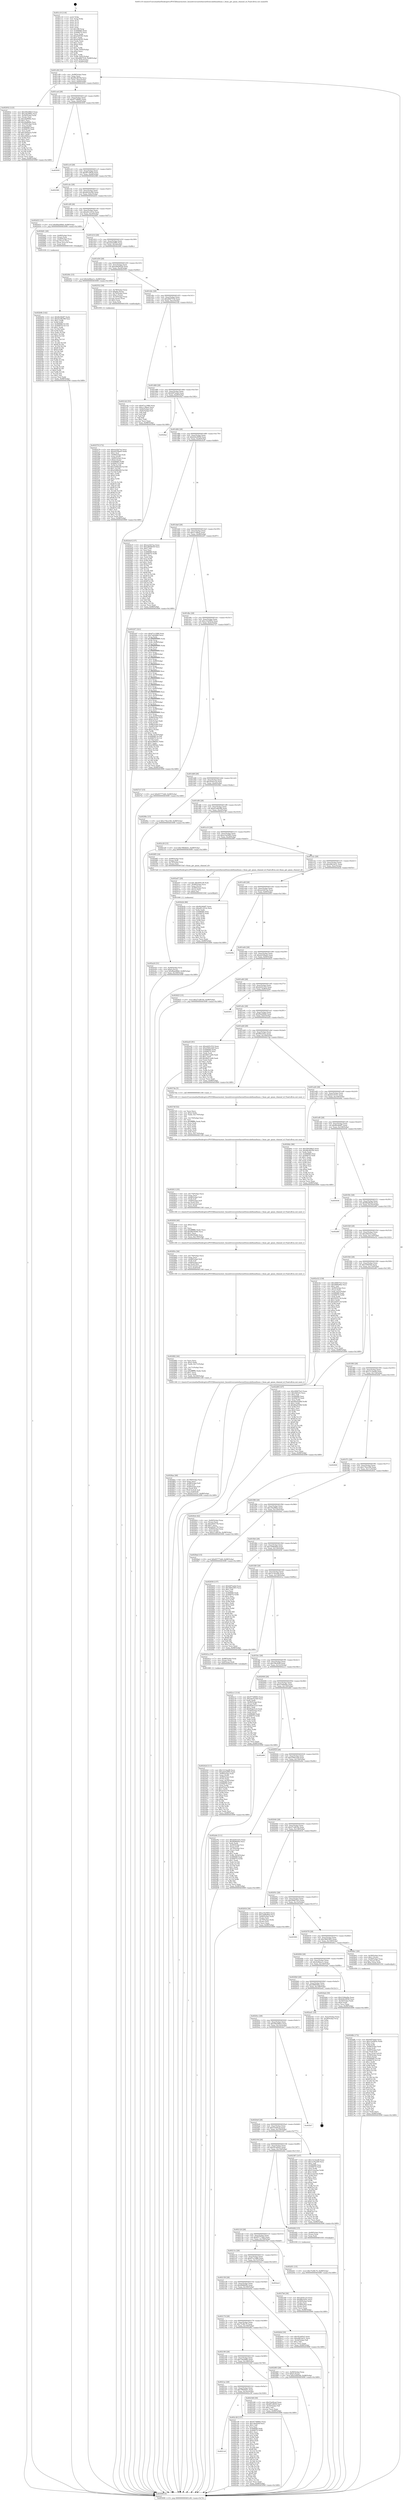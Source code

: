 digraph "0x401c10" {
  label = "0x401c10 (/mnt/c/Users/mathe/Desktop/tcc/POCII/binaries/extr_linuxdriversnetethernetfreescalefmanfman.c_fman_get_qman_channel_id_Final-ollvm.out::main(0))"
  labelloc = "t"
  node[shape=record]

  Entry [label="",width=0.3,height=0.3,shape=circle,fillcolor=black,style=filled]
  "0x401c84" [label="{
     0x401c84 [32]\l
     | [instrs]\l
     &nbsp;&nbsp;0x401c84 \<+6\>: mov -0x98(%rbp),%eax\l
     &nbsp;&nbsp;0x401c8a \<+2\>: mov %eax,%ecx\l
     &nbsp;&nbsp;0x401c8c \<+6\>: sub $0x88cd6356,%ecx\l
     &nbsp;&nbsp;0x401c92 \<+6\>: mov %eax,-0xac(%rbp)\l
     &nbsp;&nbsp;0x401c98 \<+6\>: mov %ecx,-0xb0(%rbp)\l
     &nbsp;&nbsp;0x401c9e \<+6\>: je 0000000000402932 \<main+0xd22\>\l
  }"]
  "0x402932" [label="{
     0x402932 [123]\l
     | [instrs]\l
     &nbsp;&nbsp;0x402932 \<+5\>: mov $0x50b298a5,%eax\l
     &nbsp;&nbsp;0x402937 \<+5\>: mov $0x18a2f6be,%ecx\l
     &nbsp;&nbsp;0x40293c \<+4\>: mov -0x50(%rbp),%rdx\l
     &nbsp;&nbsp;0x402940 \<+2\>: mov (%rdx),%esi\l
     &nbsp;&nbsp;0x402942 \<+6\>: sub $0x2fa866fe,%esi\l
     &nbsp;&nbsp;0x402948 \<+3\>: add $0x1,%esi\l
     &nbsp;&nbsp;0x40294b \<+6\>: add $0x2fa866fe,%esi\l
     &nbsp;&nbsp;0x402951 \<+4\>: mov -0x50(%rbp),%rdx\l
     &nbsp;&nbsp;0x402955 \<+2\>: mov %esi,(%rdx)\l
     &nbsp;&nbsp;0x402957 \<+7\>: mov 0x406060,%esi\l
     &nbsp;&nbsp;0x40295e \<+7\>: mov 0x406070,%edi\l
     &nbsp;&nbsp;0x402965 \<+3\>: mov %esi,%r8d\l
     &nbsp;&nbsp;0x402968 \<+7\>: add $0xc0f2baca,%r8d\l
     &nbsp;&nbsp;0x40296f \<+4\>: sub $0x1,%r8d\l
     &nbsp;&nbsp;0x402973 \<+7\>: sub $0xc0f2baca,%r8d\l
     &nbsp;&nbsp;0x40297a \<+4\>: imul %r8d,%esi\l
     &nbsp;&nbsp;0x40297e \<+3\>: and $0x1,%esi\l
     &nbsp;&nbsp;0x402981 \<+3\>: cmp $0x0,%esi\l
     &nbsp;&nbsp;0x402984 \<+4\>: sete %r9b\l
     &nbsp;&nbsp;0x402988 \<+3\>: cmp $0xa,%edi\l
     &nbsp;&nbsp;0x40298b \<+4\>: setl %r10b\l
     &nbsp;&nbsp;0x40298f \<+3\>: mov %r9b,%r11b\l
     &nbsp;&nbsp;0x402992 \<+3\>: and %r10b,%r11b\l
     &nbsp;&nbsp;0x402995 \<+3\>: xor %r10b,%r9b\l
     &nbsp;&nbsp;0x402998 \<+3\>: or %r9b,%r11b\l
     &nbsp;&nbsp;0x40299b \<+4\>: test $0x1,%r11b\l
     &nbsp;&nbsp;0x40299f \<+3\>: cmovne %ecx,%eax\l
     &nbsp;&nbsp;0x4029a2 \<+6\>: mov %eax,-0x98(%rbp)\l
     &nbsp;&nbsp;0x4029a8 \<+5\>: jmp 0000000000403099 \<main+0x1489\>\l
  }"]
  "0x401ca4" [label="{
     0x401ca4 [28]\l
     | [instrs]\l
     &nbsp;&nbsp;0x401ca4 \<+5\>: jmp 0000000000401ca9 \<main+0x99\>\l
     &nbsp;&nbsp;0x401ca9 \<+6\>: mov -0xac(%rbp),%eax\l
     &nbsp;&nbsp;0x401caf \<+5\>: sub $0x977d6963,%eax\l
     &nbsp;&nbsp;0x401cb4 \<+6\>: mov %eax,-0xb4(%rbp)\l
     &nbsp;&nbsp;0x401cba \<+6\>: je 000000000040305f \<main+0x144f\>\l
  }"]
  Exit [label="",width=0.3,height=0.3,shape=circle,fillcolor=black,style=filled,peripheries=2]
  "0x40305f" [label="{
     0x40305f\l
  }", style=dashed]
  "0x401cc0" [label="{
     0x401cc0 [28]\l
     | [instrs]\l
     &nbsp;&nbsp;0x401cc0 \<+5\>: jmp 0000000000401cc5 \<main+0xb5\>\l
     &nbsp;&nbsp;0x401cc5 \<+6\>: mov -0xac(%rbp),%eax\l
     &nbsp;&nbsp;0x401ccb \<+5\>: sub $0x9f7c9839,%eax\l
     &nbsp;&nbsp;0x401cd0 \<+6\>: mov %eax,-0xb8(%rbp)\l
     &nbsp;&nbsp;0x401cd6 \<+6\>: je 0000000000402366 \<main+0x756\>\l
  }"]
  "0x402d51" [label="{
     0x402d51 [15]\l
     | [instrs]\l
     &nbsp;&nbsp;0x402d51 \<+10\>: movl $0x75cf8c70,-0x98(%rbp)\l
     &nbsp;&nbsp;0x402d5b \<+5\>: jmp 0000000000403099 \<main+0x1489\>\l
  }"]
  "0x402366" [label="{
     0x402366\l
  }", style=dashed]
  "0x401cdc" [label="{
     0x401cdc [28]\l
     | [instrs]\l
     &nbsp;&nbsp;0x401cdc \<+5\>: jmp 0000000000401ce1 \<main+0xd1\>\l
     &nbsp;&nbsp;0x401ce1 \<+6\>: mov -0xac(%rbp),%eax\l
     &nbsp;&nbsp;0x401ce7 \<+5\>: sub $0xa625a349,%eax\l
     &nbsp;&nbsp;0x401cec \<+6\>: mov %eax,-0xbc(%rbp)\l
     &nbsp;&nbsp;0x401cf2 \<+6\>: je 0000000000402d33 \<main+0x1123\>\l
  }"]
  "0x4021c8" [label="{
     0x4021c8\l
  }", style=dashed]
  "0x402d33" [label="{
     0x402d33 [15]\l
     | [instrs]\l
     &nbsp;&nbsp;0x402d33 \<+10\>: movl $0xf6ae06b8,-0x98(%rbp)\l
     &nbsp;&nbsp;0x402d3d \<+5\>: jmp 0000000000403099 \<main+0x1489\>\l
  }"]
  "0x401cf8" [label="{
     0x401cf8 [28]\l
     | [instrs]\l
     &nbsp;&nbsp;0x401cf8 \<+5\>: jmp 0000000000401cfd \<main+0xed\>\l
     &nbsp;&nbsp;0x401cfd \<+6\>: mov -0xac(%rbp),%eax\l
     &nbsp;&nbsp;0x401d03 \<+5\>: sub $0xa91c221b,%eax\l
     &nbsp;&nbsp;0x401d08 \<+6\>: mov %eax,-0xc0(%rbp)\l
     &nbsp;&nbsp;0x401d0e \<+6\>: je 0000000000402b81 \<main+0xf71\>\l
  }"]
  "0x402c38" [label="{
     0x402c38 [137]\l
     | [instrs]\l
     &nbsp;&nbsp;0x402c38 \<+5\>: mov $0x977d6963,%eax\l
     &nbsp;&nbsp;0x402c3d \<+5\>: mov $0x1f9c620f,%ecx\l
     &nbsp;&nbsp;0x402c42 \<+2\>: mov $0x1,%dl\l
     &nbsp;&nbsp;0x402c44 \<+2\>: xor %esi,%esi\l
     &nbsp;&nbsp;0x402c46 \<+7\>: mov 0x406060,%edi\l
     &nbsp;&nbsp;0x402c4d \<+8\>: mov 0x406070,%r8d\l
     &nbsp;&nbsp;0x402c55 \<+3\>: sub $0x1,%esi\l
     &nbsp;&nbsp;0x402c58 \<+3\>: mov %edi,%r9d\l
     &nbsp;&nbsp;0x402c5b \<+3\>: add %esi,%r9d\l
     &nbsp;&nbsp;0x402c5e \<+4\>: imul %r9d,%edi\l
     &nbsp;&nbsp;0x402c62 \<+3\>: and $0x1,%edi\l
     &nbsp;&nbsp;0x402c65 \<+3\>: cmp $0x0,%edi\l
     &nbsp;&nbsp;0x402c68 \<+4\>: sete %r10b\l
     &nbsp;&nbsp;0x402c6c \<+4\>: cmp $0xa,%r8d\l
     &nbsp;&nbsp;0x402c70 \<+4\>: setl %r11b\l
     &nbsp;&nbsp;0x402c74 \<+3\>: mov %r10b,%bl\l
     &nbsp;&nbsp;0x402c77 \<+3\>: xor $0xff,%bl\l
     &nbsp;&nbsp;0x402c7a \<+3\>: mov %r11b,%r14b\l
     &nbsp;&nbsp;0x402c7d \<+4\>: xor $0xff,%r14b\l
     &nbsp;&nbsp;0x402c81 \<+3\>: xor $0x1,%dl\l
     &nbsp;&nbsp;0x402c84 \<+3\>: mov %bl,%r15b\l
     &nbsp;&nbsp;0x402c87 \<+4\>: and $0xff,%r15b\l
     &nbsp;&nbsp;0x402c8b \<+3\>: and %dl,%r10b\l
     &nbsp;&nbsp;0x402c8e \<+3\>: mov %r14b,%r12b\l
     &nbsp;&nbsp;0x402c91 \<+4\>: and $0xff,%r12b\l
     &nbsp;&nbsp;0x402c95 \<+3\>: and %dl,%r11b\l
     &nbsp;&nbsp;0x402c98 \<+3\>: or %r10b,%r15b\l
     &nbsp;&nbsp;0x402c9b \<+3\>: or %r11b,%r12b\l
     &nbsp;&nbsp;0x402c9e \<+3\>: xor %r12b,%r15b\l
     &nbsp;&nbsp;0x402ca1 \<+3\>: or %r14b,%bl\l
     &nbsp;&nbsp;0x402ca4 \<+3\>: xor $0xff,%bl\l
     &nbsp;&nbsp;0x402ca7 \<+3\>: or $0x1,%dl\l
     &nbsp;&nbsp;0x402caa \<+2\>: and %dl,%bl\l
     &nbsp;&nbsp;0x402cac \<+3\>: or %bl,%r15b\l
     &nbsp;&nbsp;0x402caf \<+4\>: test $0x1,%r15b\l
     &nbsp;&nbsp;0x402cb3 \<+3\>: cmovne %ecx,%eax\l
     &nbsp;&nbsp;0x402cb6 \<+6\>: mov %eax,-0x98(%rbp)\l
     &nbsp;&nbsp;0x402cbc \<+5\>: jmp 0000000000403099 \<main+0x1489\>\l
  }"]
  "0x402b81" [label="{
     0x402b81 [26]\l
     | [instrs]\l
     &nbsp;&nbsp;0x402b81 \<+4\>: mov -0x68(%rbp),%rax\l
     &nbsp;&nbsp;0x402b85 \<+3\>: mov (%rax),%rax\l
     &nbsp;&nbsp;0x402b88 \<+4\>: mov -0x40(%rbp),%rcx\l
     &nbsp;&nbsp;0x402b8c \<+3\>: movslq (%rcx),%rcx\l
     &nbsp;&nbsp;0x402b8f \<+4\>: mov (%rax,%rcx,8),%rax\l
     &nbsp;&nbsp;0x402b93 \<+3\>: mov %rax,%rdi\l
     &nbsp;&nbsp;0x402b96 \<+5\>: call 0000000000401030 \<free@plt\>\l
     | [calls]\l
     &nbsp;&nbsp;0x401030 \{1\} (unknown)\l
  }"]
  "0x401d14" [label="{
     0x401d14 [28]\l
     | [instrs]\l
     &nbsp;&nbsp;0x401d14 \<+5\>: jmp 0000000000401d19 \<main+0x109\>\l
     &nbsp;&nbsp;0x401d19 \<+6\>: mov -0xac(%rbp),%eax\l
     &nbsp;&nbsp;0x401d1f \<+5\>: sub $0xad33a885,%eax\l
     &nbsp;&nbsp;0x401d24 \<+6\>: mov %eax,-0xc4(%rbp)\l
     &nbsp;&nbsp;0x401d2a \<+6\>: je 000000000040249c \<main+0x88c\>\l
  }"]
  "0x402b9b" [label="{
     0x402b9b [142]\l
     | [instrs]\l
     &nbsp;&nbsp;0x402b9b \<+5\>: mov $0xfb246df7,%edx\l
     &nbsp;&nbsp;0x402ba0 \<+5\>: mov $0xd1e9b398,%esi\l
     &nbsp;&nbsp;0x402ba5 \<+3\>: mov $0x1,%r8b\l
     &nbsp;&nbsp;0x402ba8 \<+3\>: xor %r9d,%r9d\l
     &nbsp;&nbsp;0x402bab \<+8\>: mov 0x406060,%r10d\l
     &nbsp;&nbsp;0x402bb3 \<+8\>: mov 0x406070,%r11d\l
     &nbsp;&nbsp;0x402bbb \<+4\>: sub $0x1,%r9d\l
     &nbsp;&nbsp;0x402bbf \<+3\>: mov %r10d,%ebx\l
     &nbsp;&nbsp;0x402bc2 \<+3\>: add %r9d,%ebx\l
     &nbsp;&nbsp;0x402bc5 \<+4\>: imul %ebx,%r10d\l
     &nbsp;&nbsp;0x402bc9 \<+4\>: and $0x1,%r10d\l
     &nbsp;&nbsp;0x402bcd \<+4\>: cmp $0x0,%r10d\l
     &nbsp;&nbsp;0x402bd1 \<+4\>: sete %r14b\l
     &nbsp;&nbsp;0x402bd5 \<+4\>: cmp $0xa,%r11d\l
     &nbsp;&nbsp;0x402bd9 \<+4\>: setl %r15b\l
     &nbsp;&nbsp;0x402bdd \<+3\>: mov %r14b,%r12b\l
     &nbsp;&nbsp;0x402be0 \<+4\>: xor $0xff,%r12b\l
     &nbsp;&nbsp;0x402be4 \<+3\>: mov %r15b,%r13b\l
     &nbsp;&nbsp;0x402be7 \<+4\>: xor $0xff,%r13b\l
     &nbsp;&nbsp;0x402beb \<+4\>: xor $0x0,%r8b\l
     &nbsp;&nbsp;0x402bef \<+3\>: mov %r12b,%al\l
     &nbsp;&nbsp;0x402bf2 \<+2\>: and $0x0,%al\l
     &nbsp;&nbsp;0x402bf4 \<+3\>: and %r8b,%r14b\l
     &nbsp;&nbsp;0x402bf7 \<+3\>: mov %r13b,%cl\l
     &nbsp;&nbsp;0x402bfa \<+3\>: and $0x0,%cl\l
     &nbsp;&nbsp;0x402bfd \<+3\>: and %r8b,%r15b\l
     &nbsp;&nbsp;0x402c00 \<+3\>: or %r14b,%al\l
     &nbsp;&nbsp;0x402c03 \<+3\>: or %r15b,%cl\l
     &nbsp;&nbsp;0x402c06 \<+2\>: xor %cl,%al\l
     &nbsp;&nbsp;0x402c08 \<+3\>: or %r13b,%r12b\l
     &nbsp;&nbsp;0x402c0b \<+4\>: xor $0xff,%r12b\l
     &nbsp;&nbsp;0x402c0f \<+4\>: or $0x0,%r8b\l
     &nbsp;&nbsp;0x402c13 \<+3\>: and %r8b,%r12b\l
     &nbsp;&nbsp;0x402c16 \<+3\>: or %r12b,%al\l
     &nbsp;&nbsp;0x402c19 \<+2\>: test $0x1,%al\l
     &nbsp;&nbsp;0x402c1b \<+3\>: cmovne %esi,%edx\l
     &nbsp;&nbsp;0x402c1e \<+6\>: mov %edx,-0x98(%rbp)\l
     &nbsp;&nbsp;0x402c24 \<+5\>: jmp 0000000000403099 \<main+0x1489\>\l
  }"]
  "0x40249c" [label="{
     0x40249c [15]\l
     | [instrs]\l
     &nbsp;&nbsp;0x40249c \<+10\>: movl $0x4e9bee1c,-0x98(%rbp)\l
     &nbsp;&nbsp;0x4024a6 \<+5\>: jmp 0000000000403099 \<main+0x1489\>\l
  }"]
  "0x401d30" [label="{
     0x401d30 [28]\l
     | [instrs]\l
     &nbsp;&nbsp;0x401d30 \<+5\>: jmp 0000000000401d35 \<main+0x125\>\l
     &nbsp;&nbsp;0x401d35 \<+6\>: mov -0xac(%rbp),%eax\l
     &nbsp;&nbsp;0x401d3b \<+5\>: sub $0xad626039,%eax\l
     &nbsp;&nbsp;0x401d40 \<+6\>: mov %eax,-0xc8(%rbp)\l
     &nbsp;&nbsp;0x401d46 \<+6\>: je 0000000000402552 \<main+0x942\>\l
  }"]
  "0x402a24" [label="{
     0x402a24 [31]\l
     | [instrs]\l
     &nbsp;&nbsp;0x402a24 \<+4\>: mov -0x40(%rbp),%rcx\l
     &nbsp;&nbsp;0x402a28 \<+6\>: movl $0x0,(%rcx)\l
     &nbsp;&nbsp;0x402a2e \<+10\>: movl $0xf6ae06b8,-0x98(%rbp)\l
     &nbsp;&nbsp;0x402a38 \<+6\>: mov %eax,-0x184(%rbp)\l
     &nbsp;&nbsp;0x402a3e \<+5\>: jmp 0000000000403099 \<main+0x1489\>\l
  }"]
  "0x402552" [label="{
     0x402552 [39]\l
     | [instrs]\l
     &nbsp;&nbsp;0x402552 \<+4\>: mov -0x78(%rbp),%rax\l
     &nbsp;&nbsp;0x402556 \<+6\>: movl $0x64,(%rax)\l
     &nbsp;&nbsp;0x40255c \<+4\>: mov -0x70(%rbp),%rax\l
     &nbsp;&nbsp;0x402560 \<+6\>: movl $0x1,(%rax)\l
     &nbsp;&nbsp;0x402566 \<+4\>: mov -0x70(%rbp),%rax\l
     &nbsp;&nbsp;0x40256a \<+3\>: movslq (%rax),%rax\l
     &nbsp;&nbsp;0x40256d \<+4\>: shl $0x3,%rax\l
     &nbsp;&nbsp;0x402571 \<+3\>: mov %rax,%rdi\l
     &nbsp;&nbsp;0x402574 \<+5\>: call 0000000000401050 \<malloc@plt\>\l
     | [calls]\l
     &nbsp;&nbsp;0x401050 \{1\} (unknown)\l
  }"]
  "0x401d4c" [label="{
     0x401d4c [28]\l
     | [instrs]\l
     &nbsp;&nbsp;0x401d4c \<+5\>: jmp 0000000000401d51 \<main+0x141\>\l
     &nbsp;&nbsp;0x401d51 \<+6\>: mov -0xac(%rbp),%eax\l
     &nbsp;&nbsp;0x401d57 \<+5\>: sub $0xafb67534,%eax\l
     &nbsp;&nbsp;0x401d5c \<+6\>: mov %eax,-0xcc(%rbp)\l
     &nbsp;&nbsp;0x401d62 \<+6\>: je 00000000004021d2 \<main+0x5c2\>\l
  }"]
  "0x402a07" [label="{
     0x402a07 [29]\l
     | [instrs]\l
     &nbsp;&nbsp;0x402a07 \<+10\>: movabs $0x404136,%rdi\l
     &nbsp;&nbsp;0x402a11 \<+4\>: mov -0x48(%rbp),%rcx\l
     &nbsp;&nbsp;0x402a15 \<+2\>: mov %eax,(%rcx)\l
     &nbsp;&nbsp;0x402a17 \<+4\>: mov -0x48(%rbp),%rcx\l
     &nbsp;&nbsp;0x402a1b \<+2\>: mov (%rcx),%esi\l
     &nbsp;&nbsp;0x402a1d \<+2\>: mov $0x0,%al\l
     &nbsp;&nbsp;0x402a1f \<+5\>: call 0000000000401040 \<printf@plt\>\l
     | [calls]\l
     &nbsp;&nbsp;0x401040 \{1\} (unknown)\l
  }"]
  "0x4021d2" [label="{
     0x4021d2 [53]\l
     | [instrs]\l
     &nbsp;&nbsp;0x4021d2 \<+5\>: mov $0x67cc1988,%eax\l
     &nbsp;&nbsp;0x4021d7 \<+5\>: mov $0xc11ffaa2,%ecx\l
     &nbsp;&nbsp;0x4021dc \<+6\>: mov -0x92(%rbp),%dl\l
     &nbsp;&nbsp;0x4021e2 \<+7\>: mov -0x91(%rbp),%sil\l
     &nbsp;&nbsp;0x4021e9 \<+3\>: mov %dl,%dil\l
     &nbsp;&nbsp;0x4021ec \<+3\>: and %sil,%dil\l
     &nbsp;&nbsp;0x4021ef \<+3\>: xor %sil,%dl\l
     &nbsp;&nbsp;0x4021f2 \<+3\>: or %dl,%dil\l
     &nbsp;&nbsp;0x4021f5 \<+4\>: test $0x1,%dil\l
     &nbsp;&nbsp;0x4021f9 \<+3\>: cmovne %ecx,%eax\l
     &nbsp;&nbsp;0x4021fc \<+6\>: mov %eax,-0x98(%rbp)\l
     &nbsp;&nbsp;0x402202 \<+5\>: jmp 0000000000403099 \<main+0x1489\>\l
  }"]
  "0x401d68" [label="{
     0x401d68 [28]\l
     | [instrs]\l
     &nbsp;&nbsp;0x401d68 \<+5\>: jmp 0000000000401d6d \<main+0x15d\>\l
     &nbsp;&nbsp;0x401d6d \<+6\>: mov -0xac(%rbp),%eax\l
     &nbsp;&nbsp;0x401d73 \<+5\>: sub $0xb0f7aebd,%eax\l
     &nbsp;&nbsp;0x401d78 \<+6\>: mov %eax,-0xd0(%rbp)\l
     &nbsp;&nbsp;0x401d7e \<+6\>: je 0000000000402fa2 \<main+0x1392\>\l
  }"]
  "0x403099" [label="{
     0x403099 [5]\l
     | [instrs]\l
     &nbsp;&nbsp;0x403099 \<+5\>: jmp 0000000000401c84 \<main+0x74\>\l
  }"]
  "0x401c10" [label="{
     0x401c10 [116]\l
     | [instrs]\l
     &nbsp;&nbsp;0x401c10 \<+1\>: push %rbp\l
     &nbsp;&nbsp;0x401c11 \<+3\>: mov %rsp,%rbp\l
     &nbsp;&nbsp;0x401c14 \<+2\>: push %r15\l
     &nbsp;&nbsp;0x401c16 \<+2\>: push %r14\l
     &nbsp;&nbsp;0x401c18 \<+2\>: push %r13\l
     &nbsp;&nbsp;0x401c1a \<+2\>: push %r12\l
     &nbsp;&nbsp;0x401c1c \<+1\>: push %rbx\l
     &nbsp;&nbsp;0x401c1d \<+7\>: sub $0x188,%rsp\l
     &nbsp;&nbsp;0x401c24 \<+7\>: mov 0x406060,%eax\l
     &nbsp;&nbsp;0x401c2b \<+7\>: mov 0x406070,%ecx\l
     &nbsp;&nbsp;0x401c32 \<+2\>: mov %eax,%edx\l
     &nbsp;&nbsp;0x401c34 \<+6\>: sub $0xa5d03f2,%edx\l
     &nbsp;&nbsp;0x401c3a \<+3\>: sub $0x1,%edx\l
     &nbsp;&nbsp;0x401c3d \<+6\>: add $0xa5d03f2,%edx\l
     &nbsp;&nbsp;0x401c43 \<+3\>: imul %edx,%eax\l
     &nbsp;&nbsp;0x401c46 \<+3\>: and $0x1,%eax\l
     &nbsp;&nbsp;0x401c49 \<+3\>: cmp $0x0,%eax\l
     &nbsp;&nbsp;0x401c4c \<+4\>: sete %r8b\l
     &nbsp;&nbsp;0x401c50 \<+4\>: and $0x1,%r8b\l
     &nbsp;&nbsp;0x401c54 \<+7\>: mov %r8b,-0x92(%rbp)\l
     &nbsp;&nbsp;0x401c5b \<+3\>: cmp $0xa,%ecx\l
     &nbsp;&nbsp;0x401c5e \<+4\>: setl %r8b\l
     &nbsp;&nbsp;0x401c62 \<+4\>: and $0x1,%r8b\l
     &nbsp;&nbsp;0x401c66 \<+7\>: mov %r8b,-0x91(%rbp)\l
     &nbsp;&nbsp;0x401c6d \<+10\>: movl $0xafb67534,-0x98(%rbp)\l
     &nbsp;&nbsp;0x401c77 \<+6\>: mov %edi,-0x9c(%rbp)\l
     &nbsp;&nbsp;0x401c7d \<+7\>: mov %rsi,-0xa8(%rbp)\l
  }"]
  "0x4028ae" [label="{
     0x4028ae [46]\l
     | [instrs]\l
     &nbsp;&nbsp;0x4028ae \<+6\>: mov -0x180(%rbp),%ecx\l
     &nbsp;&nbsp;0x4028b4 \<+3\>: imul %eax,%ecx\l
     &nbsp;&nbsp;0x4028b7 \<+4\>: mov -0x68(%rbp),%r8\l
     &nbsp;&nbsp;0x4028bb \<+3\>: mov (%r8),%r8\l
     &nbsp;&nbsp;0x4028be \<+4\>: mov -0x60(%rbp),%r9\l
     &nbsp;&nbsp;0x4028c2 \<+3\>: movslq (%r9),%r9\l
     &nbsp;&nbsp;0x4028c5 \<+4\>: mov (%r8,%r9,8),%r8\l
     &nbsp;&nbsp;0x4028c9 \<+4\>: mov %ecx,0x8(%r8)\l
     &nbsp;&nbsp;0x4028cd \<+10\>: movl $0xfa319101,-0x98(%rbp)\l
     &nbsp;&nbsp;0x4028d7 \<+5\>: jmp 0000000000403099 \<main+0x1489\>\l
  }"]
  "0x402fa2" [label="{
     0x402fa2\l
  }", style=dashed]
  "0x401d84" [label="{
     0x401d84 [28]\l
     | [instrs]\l
     &nbsp;&nbsp;0x401d84 \<+5\>: jmp 0000000000401d89 \<main+0x179\>\l
     &nbsp;&nbsp;0x401d89 \<+6\>: mov -0xac(%rbp),%eax\l
     &nbsp;&nbsp;0x401d8f \<+5\>: sub $0xb44c6958,%eax\l
     &nbsp;&nbsp;0x401d94 \<+6\>: mov %eax,-0xd4(%rbp)\l
     &nbsp;&nbsp;0x401d9a \<+6\>: je 00000000004024c9 \<main+0x8b9\>\l
  }"]
  "0x402882" [label="{
     0x402882 [44]\l
     | [instrs]\l
     &nbsp;&nbsp;0x402882 \<+2\>: xor %ecx,%ecx\l
     &nbsp;&nbsp;0x402884 \<+5\>: mov $0x2,%edx\l
     &nbsp;&nbsp;0x402889 \<+6\>: mov %edx,-0x17c(%rbp)\l
     &nbsp;&nbsp;0x40288f \<+1\>: cltd\l
     &nbsp;&nbsp;0x402890 \<+6\>: mov -0x17c(%rbp),%esi\l
     &nbsp;&nbsp;0x402896 \<+2\>: idiv %esi\l
     &nbsp;&nbsp;0x402898 \<+6\>: imul $0xfffffffe,%edx,%edx\l
     &nbsp;&nbsp;0x40289e \<+3\>: sub $0x1,%ecx\l
     &nbsp;&nbsp;0x4028a1 \<+2\>: sub %ecx,%edx\l
     &nbsp;&nbsp;0x4028a3 \<+6\>: mov %edx,-0x180(%rbp)\l
     &nbsp;&nbsp;0x4028a9 \<+5\>: call 0000000000401160 \<next_i\>\l
     | [calls]\l
     &nbsp;&nbsp;0x401160 \{1\} (/mnt/c/Users/mathe/Desktop/tcc/POCII/binaries/extr_linuxdriversnetethernetfreescalefmanfman.c_fman_get_qman_channel_id_Final-ollvm.out::next_i)\l
  }"]
  "0x4024c9" [label="{
     0x4024c9 [137]\l
     | [instrs]\l
     &nbsp;&nbsp;0x4024c9 \<+5\>: mov $0xea32b7ea,%eax\l
     &nbsp;&nbsp;0x4024ce \<+5\>: mov $0xad626039,%ecx\l
     &nbsp;&nbsp;0x4024d3 \<+2\>: mov $0x1,%dl\l
     &nbsp;&nbsp;0x4024d5 \<+2\>: xor %esi,%esi\l
     &nbsp;&nbsp;0x4024d7 \<+7\>: mov 0x406060,%edi\l
     &nbsp;&nbsp;0x4024de \<+8\>: mov 0x406070,%r8d\l
     &nbsp;&nbsp;0x4024e6 \<+3\>: sub $0x1,%esi\l
     &nbsp;&nbsp;0x4024e9 \<+3\>: mov %edi,%r9d\l
     &nbsp;&nbsp;0x4024ec \<+3\>: add %esi,%r9d\l
     &nbsp;&nbsp;0x4024ef \<+4\>: imul %r9d,%edi\l
     &nbsp;&nbsp;0x4024f3 \<+3\>: and $0x1,%edi\l
     &nbsp;&nbsp;0x4024f6 \<+3\>: cmp $0x0,%edi\l
     &nbsp;&nbsp;0x4024f9 \<+4\>: sete %r10b\l
     &nbsp;&nbsp;0x4024fd \<+4\>: cmp $0xa,%r8d\l
     &nbsp;&nbsp;0x402501 \<+4\>: setl %r11b\l
     &nbsp;&nbsp;0x402505 \<+3\>: mov %r10b,%bl\l
     &nbsp;&nbsp;0x402508 \<+3\>: xor $0xff,%bl\l
     &nbsp;&nbsp;0x40250b \<+3\>: mov %r11b,%r14b\l
     &nbsp;&nbsp;0x40250e \<+4\>: xor $0xff,%r14b\l
     &nbsp;&nbsp;0x402512 \<+3\>: xor $0x1,%dl\l
     &nbsp;&nbsp;0x402515 \<+3\>: mov %bl,%r15b\l
     &nbsp;&nbsp;0x402518 \<+4\>: and $0xff,%r15b\l
     &nbsp;&nbsp;0x40251c \<+3\>: and %dl,%r10b\l
     &nbsp;&nbsp;0x40251f \<+3\>: mov %r14b,%r12b\l
     &nbsp;&nbsp;0x402522 \<+4\>: and $0xff,%r12b\l
     &nbsp;&nbsp;0x402526 \<+3\>: and %dl,%r11b\l
     &nbsp;&nbsp;0x402529 \<+3\>: or %r10b,%r15b\l
     &nbsp;&nbsp;0x40252c \<+3\>: or %r11b,%r12b\l
     &nbsp;&nbsp;0x40252f \<+3\>: xor %r12b,%r15b\l
     &nbsp;&nbsp;0x402532 \<+3\>: or %r14b,%bl\l
     &nbsp;&nbsp;0x402535 \<+3\>: xor $0xff,%bl\l
     &nbsp;&nbsp;0x402538 \<+3\>: or $0x1,%dl\l
     &nbsp;&nbsp;0x40253b \<+2\>: and %dl,%bl\l
     &nbsp;&nbsp;0x40253d \<+3\>: or %bl,%r15b\l
     &nbsp;&nbsp;0x402540 \<+4\>: test $0x1,%r15b\l
     &nbsp;&nbsp;0x402544 \<+3\>: cmovne %ecx,%eax\l
     &nbsp;&nbsp;0x402547 \<+6\>: mov %eax,-0x98(%rbp)\l
     &nbsp;&nbsp;0x40254d \<+5\>: jmp 0000000000403099 \<main+0x1489\>\l
  }"]
  "0x401da0" [label="{
     0x401da0 [28]\l
     | [instrs]\l
     &nbsp;&nbsp;0x401da0 \<+5\>: jmp 0000000000401da5 \<main+0x195\>\l
     &nbsp;&nbsp;0x401da5 \<+6\>: mov -0xac(%rbp),%eax\l
     &nbsp;&nbsp;0x401dab \<+5\>: sub $0xc11ffaa2,%eax\l
     &nbsp;&nbsp;0x401db0 \<+6\>: mov %eax,-0xd8(%rbp)\l
     &nbsp;&nbsp;0x401db6 \<+6\>: je 0000000000402207 \<main+0x5f7\>\l
  }"]
  "0x40285e" [label="{
     0x40285e [36]\l
     | [instrs]\l
     &nbsp;&nbsp;0x40285e \<+6\>: mov -0x178(%rbp),%ecx\l
     &nbsp;&nbsp;0x402864 \<+3\>: imul %eax,%ecx\l
     &nbsp;&nbsp;0x402867 \<+4\>: mov -0x68(%rbp),%r8\l
     &nbsp;&nbsp;0x40286b \<+3\>: mov (%r8),%r8\l
     &nbsp;&nbsp;0x40286e \<+4\>: mov -0x60(%rbp),%r9\l
     &nbsp;&nbsp;0x402872 \<+3\>: movslq (%r9),%r9\l
     &nbsp;&nbsp;0x402875 \<+4\>: mov (%r8,%r9,8),%r8\l
     &nbsp;&nbsp;0x402879 \<+4\>: mov %ecx,0x4(%r8)\l
     &nbsp;&nbsp;0x40287d \<+5\>: call 0000000000401160 \<next_i\>\l
     | [calls]\l
     &nbsp;&nbsp;0x401160 \{1\} (/mnt/c/Users/mathe/Desktop/tcc/POCII/binaries/extr_linuxdriversnetethernetfreescalefmanfman.c_fman_get_qman_channel_id_Final-ollvm.out::next_i)\l
  }"]
  "0x402207" [label="{
     0x402207 [321]\l
     | [instrs]\l
     &nbsp;&nbsp;0x402207 \<+5\>: mov $0x67cc1988,%eax\l
     &nbsp;&nbsp;0x40220c \<+5\>: mov $0x7afcb960,%ecx\l
     &nbsp;&nbsp;0x402211 \<+3\>: mov %rsp,%rdx\l
     &nbsp;&nbsp;0x402214 \<+4\>: add $0xfffffffffffffff0,%rdx\l
     &nbsp;&nbsp;0x402218 \<+3\>: mov %rdx,%rsp\l
     &nbsp;&nbsp;0x40221b \<+7\>: mov %rdx,-0x90(%rbp)\l
     &nbsp;&nbsp;0x402222 \<+3\>: mov %rsp,%rdx\l
     &nbsp;&nbsp;0x402225 \<+4\>: add $0xfffffffffffffff0,%rdx\l
     &nbsp;&nbsp;0x402229 \<+3\>: mov %rdx,%rsp\l
     &nbsp;&nbsp;0x40222c \<+3\>: mov %rsp,%rsi\l
     &nbsp;&nbsp;0x40222f \<+4\>: add $0xfffffffffffffff0,%rsi\l
     &nbsp;&nbsp;0x402233 \<+3\>: mov %rsi,%rsp\l
     &nbsp;&nbsp;0x402236 \<+7\>: mov %rsi,-0x88(%rbp)\l
     &nbsp;&nbsp;0x40223d \<+3\>: mov %rsp,%rsi\l
     &nbsp;&nbsp;0x402240 \<+4\>: add $0xfffffffffffffff0,%rsi\l
     &nbsp;&nbsp;0x402244 \<+3\>: mov %rsi,%rsp\l
     &nbsp;&nbsp;0x402247 \<+4\>: mov %rsi,-0x80(%rbp)\l
     &nbsp;&nbsp;0x40224b \<+3\>: mov %rsp,%rsi\l
     &nbsp;&nbsp;0x40224e \<+4\>: add $0xfffffffffffffff0,%rsi\l
     &nbsp;&nbsp;0x402252 \<+3\>: mov %rsi,%rsp\l
     &nbsp;&nbsp;0x402255 \<+4\>: mov %rsi,-0x78(%rbp)\l
     &nbsp;&nbsp;0x402259 \<+3\>: mov %rsp,%rsi\l
     &nbsp;&nbsp;0x40225c \<+4\>: add $0xfffffffffffffff0,%rsi\l
     &nbsp;&nbsp;0x402260 \<+3\>: mov %rsi,%rsp\l
     &nbsp;&nbsp;0x402263 \<+4\>: mov %rsi,-0x70(%rbp)\l
     &nbsp;&nbsp;0x402267 \<+3\>: mov %rsp,%rsi\l
     &nbsp;&nbsp;0x40226a \<+4\>: add $0xfffffffffffffff0,%rsi\l
     &nbsp;&nbsp;0x40226e \<+3\>: mov %rsi,%rsp\l
     &nbsp;&nbsp;0x402271 \<+4\>: mov %rsi,-0x68(%rbp)\l
     &nbsp;&nbsp;0x402275 \<+3\>: mov %rsp,%rsi\l
     &nbsp;&nbsp;0x402278 \<+4\>: add $0xfffffffffffffff0,%rsi\l
     &nbsp;&nbsp;0x40227c \<+3\>: mov %rsi,%rsp\l
     &nbsp;&nbsp;0x40227f \<+4\>: mov %rsi,-0x60(%rbp)\l
     &nbsp;&nbsp;0x402283 \<+3\>: mov %rsp,%rsi\l
     &nbsp;&nbsp;0x402286 \<+4\>: add $0xfffffffffffffff0,%rsi\l
     &nbsp;&nbsp;0x40228a \<+3\>: mov %rsi,%rsp\l
     &nbsp;&nbsp;0x40228d \<+4\>: mov %rsi,-0x58(%rbp)\l
     &nbsp;&nbsp;0x402291 \<+3\>: mov %rsp,%rsi\l
     &nbsp;&nbsp;0x402294 \<+4\>: add $0xfffffffffffffff0,%rsi\l
     &nbsp;&nbsp;0x402298 \<+3\>: mov %rsi,%rsp\l
     &nbsp;&nbsp;0x40229b \<+4\>: mov %rsi,-0x50(%rbp)\l
     &nbsp;&nbsp;0x40229f \<+3\>: mov %rsp,%rsi\l
     &nbsp;&nbsp;0x4022a2 \<+4\>: add $0xfffffffffffffff0,%rsi\l
     &nbsp;&nbsp;0x4022a6 \<+3\>: mov %rsi,%rsp\l
     &nbsp;&nbsp;0x4022a9 \<+4\>: mov %rsi,-0x48(%rbp)\l
     &nbsp;&nbsp;0x4022ad \<+3\>: mov %rsp,%rsi\l
     &nbsp;&nbsp;0x4022b0 \<+4\>: add $0xfffffffffffffff0,%rsi\l
     &nbsp;&nbsp;0x4022b4 \<+3\>: mov %rsi,%rsp\l
     &nbsp;&nbsp;0x4022b7 \<+4\>: mov %rsi,-0x40(%rbp)\l
     &nbsp;&nbsp;0x4022bb \<+7\>: mov -0x90(%rbp),%rsi\l
     &nbsp;&nbsp;0x4022c2 \<+6\>: movl $0x0,(%rsi)\l
     &nbsp;&nbsp;0x4022c8 \<+6\>: mov -0x9c(%rbp),%edi\l
     &nbsp;&nbsp;0x4022ce \<+2\>: mov %edi,(%rdx)\l
     &nbsp;&nbsp;0x4022d0 \<+7\>: mov -0x88(%rbp),%rsi\l
     &nbsp;&nbsp;0x4022d7 \<+7\>: mov -0xa8(%rbp),%r8\l
     &nbsp;&nbsp;0x4022de \<+3\>: mov %r8,(%rsi)\l
     &nbsp;&nbsp;0x4022e1 \<+3\>: cmpl $0x2,(%rdx)\l
     &nbsp;&nbsp;0x4022e4 \<+4\>: setne %r9b\l
     &nbsp;&nbsp;0x4022e8 \<+4\>: and $0x1,%r9b\l
     &nbsp;&nbsp;0x4022ec \<+4\>: mov %r9b,-0x35(%rbp)\l
     &nbsp;&nbsp;0x4022f0 \<+8\>: mov 0x406060,%r10d\l
     &nbsp;&nbsp;0x4022f8 \<+8\>: mov 0x406070,%r11d\l
     &nbsp;&nbsp;0x402300 \<+3\>: mov %r10d,%ebx\l
     &nbsp;&nbsp;0x402303 \<+6\>: sub $0xac9864ac,%ebx\l
     &nbsp;&nbsp;0x402309 \<+3\>: sub $0x1,%ebx\l
     &nbsp;&nbsp;0x40230c \<+6\>: add $0xac9864ac,%ebx\l
     &nbsp;&nbsp;0x402312 \<+4\>: imul %ebx,%r10d\l
     &nbsp;&nbsp;0x402316 \<+4\>: and $0x1,%r10d\l
     &nbsp;&nbsp;0x40231a \<+4\>: cmp $0x0,%r10d\l
     &nbsp;&nbsp;0x40231e \<+4\>: sete %r9b\l
     &nbsp;&nbsp;0x402322 \<+4\>: cmp $0xa,%r11d\l
     &nbsp;&nbsp;0x402326 \<+4\>: setl %r14b\l
     &nbsp;&nbsp;0x40232a \<+3\>: mov %r9b,%r15b\l
     &nbsp;&nbsp;0x40232d \<+3\>: and %r14b,%r15b\l
     &nbsp;&nbsp;0x402330 \<+3\>: xor %r14b,%r9b\l
     &nbsp;&nbsp;0x402333 \<+3\>: or %r9b,%r15b\l
     &nbsp;&nbsp;0x402336 \<+4\>: test $0x1,%r15b\l
     &nbsp;&nbsp;0x40233a \<+3\>: cmovne %ecx,%eax\l
     &nbsp;&nbsp;0x40233d \<+6\>: mov %eax,-0x98(%rbp)\l
     &nbsp;&nbsp;0x402343 \<+5\>: jmp 0000000000403099 \<main+0x1489\>\l
  }"]
  "0x401dbc" [label="{
     0x401dbc [28]\l
     | [instrs]\l
     &nbsp;&nbsp;0x401dbc \<+5\>: jmp 0000000000401dc1 \<main+0x1b1\>\l
     &nbsp;&nbsp;0x401dc1 \<+6\>: mov -0xac(%rbp),%eax\l
     &nbsp;&nbsp;0x401dc7 \<+5\>: sub $0xc33e065e,%eax\l
     &nbsp;&nbsp;0x401dcc \<+6\>: mov %eax,-0xdc(%rbp)\l
     &nbsp;&nbsp;0x401dd2 \<+6\>: je 00000000004027a7 \<main+0xb97\>\l
  }"]
  "0x402836" [label="{
     0x402836 [40]\l
     | [instrs]\l
     &nbsp;&nbsp;0x402836 \<+5\>: mov $0x2,%ecx\l
     &nbsp;&nbsp;0x40283b \<+1\>: cltd\l
     &nbsp;&nbsp;0x40283c \<+2\>: idiv %ecx\l
     &nbsp;&nbsp;0x40283e \<+6\>: imul $0xfffffffe,%edx,%ecx\l
     &nbsp;&nbsp;0x402844 \<+6\>: add $0x8825fe6b,%ecx\l
     &nbsp;&nbsp;0x40284a \<+3\>: add $0x1,%ecx\l
     &nbsp;&nbsp;0x40284d \<+6\>: sub $0x8825fe6b,%ecx\l
     &nbsp;&nbsp;0x402853 \<+6\>: mov %ecx,-0x178(%rbp)\l
     &nbsp;&nbsp;0x402859 \<+5\>: call 0000000000401160 \<next_i\>\l
     | [calls]\l
     &nbsp;&nbsp;0x401160 \{1\} (/mnt/c/Users/mathe/Desktop/tcc/POCII/binaries/extr_linuxdriversnetethernetfreescalefmanfman.c_fman_get_qman_channel_id_Final-ollvm.out::next_i)\l
  }"]
  "0x402813" [label="{
     0x402813 [35]\l
     | [instrs]\l
     &nbsp;&nbsp;0x402813 \<+6\>: mov -0x174(%rbp),%ecx\l
     &nbsp;&nbsp;0x402819 \<+3\>: imul %eax,%ecx\l
     &nbsp;&nbsp;0x40281c \<+4\>: mov -0x68(%rbp),%r8\l
     &nbsp;&nbsp;0x402820 \<+3\>: mov (%r8),%r8\l
     &nbsp;&nbsp;0x402823 \<+4\>: mov -0x60(%rbp),%r9\l
     &nbsp;&nbsp;0x402827 \<+3\>: movslq (%r9),%r9\l
     &nbsp;&nbsp;0x40282a \<+4\>: mov (%r8,%r9,8),%r8\l
     &nbsp;&nbsp;0x40282e \<+3\>: mov %ecx,(%r8)\l
     &nbsp;&nbsp;0x402831 \<+5\>: call 0000000000401160 \<next_i\>\l
     | [calls]\l
     &nbsp;&nbsp;0x401160 \{1\} (/mnt/c/Users/mathe/Desktop/tcc/POCII/binaries/extr_linuxdriversnetethernetfreescalefmanfman.c_fman_get_qman_channel_id_Final-ollvm.out::next_i)\l
  }"]
  "0x4027a7" [label="{
     0x4027a7 [15]\l
     | [instrs]\l
     &nbsp;&nbsp;0x4027a7 \<+10\>: movl $0x65777eb0,-0x98(%rbp)\l
     &nbsp;&nbsp;0x4027b1 \<+5\>: jmp 0000000000403099 \<main+0x1489\>\l
  }"]
  "0x401dd8" [label="{
     0x401dd8 [28]\l
     | [instrs]\l
     &nbsp;&nbsp;0x401dd8 \<+5\>: jmp 0000000000401ddd \<main+0x1cd\>\l
     &nbsp;&nbsp;0x401ddd \<+6\>: mov -0xac(%rbp),%eax\l
     &nbsp;&nbsp;0x401de3 \<+5\>: sub $0xcb54ccc4,%eax\l
     &nbsp;&nbsp;0x401de8 \<+6\>: mov %eax,-0xe0(%rbp)\l
     &nbsp;&nbsp;0x401dee \<+6\>: je 00000000004029bc \<main+0xdac\>\l
  }"]
  "0x4027df" [label="{
     0x4027df [52]\l
     | [instrs]\l
     &nbsp;&nbsp;0x4027df \<+2\>: xor %ecx,%ecx\l
     &nbsp;&nbsp;0x4027e1 \<+5\>: mov $0x2,%edx\l
     &nbsp;&nbsp;0x4027e6 \<+6\>: mov %edx,-0x170(%rbp)\l
     &nbsp;&nbsp;0x4027ec \<+1\>: cltd\l
     &nbsp;&nbsp;0x4027ed \<+6\>: mov -0x170(%rbp),%esi\l
     &nbsp;&nbsp;0x4027f3 \<+2\>: idiv %esi\l
     &nbsp;&nbsp;0x4027f5 \<+6\>: imul $0xfffffffe,%edx,%edx\l
     &nbsp;&nbsp;0x4027fb \<+2\>: mov %ecx,%edi\l
     &nbsp;&nbsp;0x4027fd \<+2\>: sub %edx,%edi\l
     &nbsp;&nbsp;0x4027ff \<+2\>: mov %ecx,%edx\l
     &nbsp;&nbsp;0x402801 \<+3\>: sub $0x1,%edx\l
     &nbsp;&nbsp;0x402804 \<+2\>: add %edx,%edi\l
     &nbsp;&nbsp;0x402806 \<+2\>: sub %edi,%ecx\l
     &nbsp;&nbsp;0x402808 \<+6\>: mov %ecx,-0x174(%rbp)\l
     &nbsp;&nbsp;0x40280e \<+5\>: call 0000000000401160 \<next_i\>\l
     | [calls]\l
     &nbsp;&nbsp;0x401160 \{1\} (/mnt/c/Users/mathe/Desktop/tcc/POCII/binaries/extr_linuxdriversnetethernetfreescalefmanfman.c_fman_get_qman_channel_id_Final-ollvm.out::next_i)\l
  }"]
  "0x4029bc" [label="{
     0x4029bc [15]\l
     | [instrs]\l
     &nbsp;&nbsp;0x4029bc \<+10\>: movl $0x178ce166,-0x98(%rbp)\l
     &nbsp;&nbsp;0x4029c6 \<+5\>: jmp 0000000000403099 \<main+0x1489\>\l
  }"]
  "0x401df4" [label="{
     0x401df4 [28]\l
     | [instrs]\l
     &nbsp;&nbsp;0x401df4 \<+5\>: jmp 0000000000401df9 \<main+0x1e9\>\l
     &nbsp;&nbsp;0x401df9 \<+6\>: mov -0xac(%rbp),%eax\l
     &nbsp;&nbsp;0x401dff \<+5\>: sub $0xd1e9b398,%eax\l
     &nbsp;&nbsp;0x401e04 \<+6\>: mov %eax,-0xe4(%rbp)\l
     &nbsp;&nbsp;0x401e0a \<+6\>: je 0000000000402c29 \<main+0x1019\>\l
  }"]
  "0x4026fb" [label="{
     0x4026fb [172]\l
     | [instrs]\l
     &nbsp;&nbsp;0x4026fb \<+5\>: mov $0xb0f7aebd,%ecx\l
     &nbsp;&nbsp;0x402700 \<+5\>: mov $0xc33e065e,%edx\l
     &nbsp;&nbsp;0x402705 \<+3\>: mov $0x1,%sil\l
     &nbsp;&nbsp;0x402708 \<+3\>: xor %r8d,%r8d\l
     &nbsp;&nbsp;0x40270b \<+4\>: mov -0x68(%rbp),%rdi\l
     &nbsp;&nbsp;0x40270f \<+3\>: mov (%rdi),%rdi\l
     &nbsp;&nbsp;0x402712 \<+4\>: mov -0x60(%rbp),%r9\l
     &nbsp;&nbsp;0x402716 \<+3\>: movslq (%r9),%r9\l
     &nbsp;&nbsp;0x402719 \<+4\>: mov %rax,(%rdi,%r9,8)\l
     &nbsp;&nbsp;0x40271d \<+4\>: mov -0x50(%rbp),%rax\l
     &nbsp;&nbsp;0x402721 \<+6\>: movl $0x0,(%rax)\l
     &nbsp;&nbsp;0x402727 \<+8\>: mov 0x406060,%r10d\l
     &nbsp;&nbsp;0x40272f \<+8\>: mov 0x406070,%r11d\l
     &nbsp;&nbsp;0x402737 \<+4\>: sub $0x1,%r8d\l
     &nbsp;&nbsp;0x40273b \<+3\>: mov %r10d,%ebx\l
     &nbsp;&nbsp;0x40273e \<+3\>: add %r8d,%ebx\l
     &nbsp;&nbsp;0x402741 \<+4\>: imul %ebx,%r10d\l
     &nbsp;&nbsp;0x402745 \<+4\>: and $0x1,%r10d\l
     &nbsp;&nbsp;0x402749 \<+4\>: cmp $0x0,%r10d\l
     &nbsp;&nbsp;0x40274d \<+4\>: sete %r14b\l
     &nbsp;&nbsp;0x402751 \<+4\>: cmp $0xa,%r11d\l
     &nbsp;&nbsp;0x402755 \<+4\>: setl %r15b\l
     &nbsp;&nbsp;0x402759 \<+3\>: mov %r14b,%r12b\l
     &nbsp;&nbsp;0x40275c \<+4\>: xor $0xff,%r12b\l
     &nbsp;&nbsp;0x402760 \<+3\>: mov %r15b,%r13b\l
     &nbsp;&nbsp;0x402763 \<+4\>: xor $0xff,%r13b\l
     &nbsp;&nbsp;0x402767 \<+4\>: xor $0x0,%sil\l
     &nbsp;&nbsp;0x40276b \<+3\>: mov %r12b,%al\l
     &nbsp;&nbsp;0x40276e \<+2\>: and $0x0,%al\l
     &nbsp;&nbsp;0x402770 \<+3\>: and %sil,%r14b\l
     &nbsp;&nbsp;0x402773 \<+3\>: mov %r13b,%dil\l
     &nbsp;&nbsp;0x402776 \<+4\>: and $0x0,%dil\l
     &nbsp;&nbsp;0x40277a \<+3\>: and %sil,%r15b\l
     &nbsp;&nbsp;0x40277d \<+3\>: or %r14b,%al\l
     &nbsp;&nbsp;0x402780 \<+3\>: or %r15b,%dil\l
     &nbsp;&nbsp;0x402783 \<+3\>: xor %dil,%al\l
     &nbsp;&nbsp;0x402786 \<+3\>: or %r13b,%r12b\l
     &nbsp;&nbsp;0x402789 \<+4\>: xor $0xff,%r12b\l
     &nbsp;&nbsp;0x40278d \<+4\>: or $0x0,%sil\l
     &nbsp;&nbsp;0x402791 \<+3\>: and %sil,%r12b\l
     &nbsp;&nbsp;0x402794 \<+3\>: or %r12b,%al\l
     &nbsp;&nbsp;0x402797 \<+2\>: test $0x1,%al\l
     &nbsp;&nbsp;0x402799 \<+3\>: cmovne %edx,%ecx\l
     &nbsp;&nbsp;0x40279c \<+6\>: mov %ecx,-0x98(%rbp)\l
     &nbsp;&nbsp;0x4027a2 \<+5\>: jmp 0000000000403099 \<main+0x1489\>\l
  }"]
  "0x402c29" [label="{
     0x402c29 [15]\l
     | [instrs]\l
     &nbsp;&nbsp;0x402c29 \<+10\>: movl $0x7f844b41,-0x98(%rbp)\l
     &nbsp;&nbsp;0x402c33 \<+5\>: jmp 0000000000403099 \<main+0x1489\>\l
  }"]
  "0x401e10" [label="{
     0x401e10 [28]\l
     | [instrs]\l
     &nbsp;&nbsp;0x401e10 \<+5\>: jmp 0000000000401e15 \<main+0x205\>\l
     &nbsp;&nbsp;0x401e15 \<+6\>: mov -0xac(%rbp),%eax\l
     &nbsp;&nbsp;0x401e1b \<+5\>: sub $0xe10e5603,%eax\l
     &nbsp;&nbsp;0x401e20 \<+6\>: mov %eax,-0xe8(%rbp)\l
     &nbsp;&nbsp;0x401e26 \<+6\>: je 00000000004029f5 \<main+0xde5\>\l
  }"]
  "0x402579" [label="{
     0x402579 [172]\l
     | [instrs]\l
     &nbsp;&nbsp;0x402579 \<+5\>: mov $0xea32b7ea,%ecx\l
     &nbsp;&nbsp;0x40257e \<+5\>: mov $0xeb358ae0,%edx\l
     &nbsp;&nbsp;0x402583 \<+3\>: mov $0x1,%sil\l
     &nbsp;&nbsp;0x402586 \<+4\>: mov -0x68(%rbp),%rdi\l
     &nbsp;&nbsp;0x40258a \<+3\>: mov %rax,(%rdi)\l
     &nbsp;&nbsp;0x40258d \<+4\>: mov -0x60(%rbp),%rax\l
     &nbsp;&nbsp;0x402591 \<+6\>: movl $0x0,(%rax)\l
     &nbsp;&nbsp;0x402597 \<+8\>: mov 0x406060,%r8d\l
     &nbsp;&nbsp;0x40259f \<+8\>: mov 0x406070,%r9d\l
     &nbsp;&nbsp;0x4025a7 \<+3\>: mov %r8d,%r10d\l
     &nbsp;&nbsp;0x4025aa \<+7\>: add $0xe548b429,%r10d\l
     &nbsp;&nbsp;0x4025b1 \<+4\>: sub $0x1,%r10d\l
     &nbsp;&nbsp;0x4025b5 \<+7\>: sub $0xe548b429,%r10d\l
     &nbsp;&nbsp;0x4025bc \<+4\>: imul %r10d,%r8d\l
     &nbsp;&nbsp;0x4025c0 \<+4\>: and $0x1,%r8d\l
     &nbsp;&nbsp;0x4025c4 \<+4\>: cmp $0x0,%r8d\l
     &nbsp;&nbsp;0x4025c8 \<+4\>: sete %r11b\l
     &nbsp;&nbsp;0x4025cc \<+4\>: cmp $0xa,%r9d\l
     &nbsp;&nbsp;0x4025d0 \<+3\>: setl %bl\l
     &nbsp;&nbsp;0x4025d3 \<+3\>: mov %r11b,%r14b\l
     &nbsp;&nbsp;0x4025d6 \<+4\>: xor $0xff,%r14b\l
     &nbsp;&nbsp;0x4025da \<+3\>: mov %bl,%r15b\l
     &nbsp;&nbsp;0x4025dd \<+4\>: xor $0xff,%r15b\l
     &nbsp;&nbsp;0x4025e1 \<+4\>: xor $0x1,%sil\l
     &nbsp;&nbsp;0x4025e5 \<+3\>: mov %r14b,%r12b\l
     &nbsp;&nbsp;0x4025e8 \<+4\>: and $0xff,%r12b\l
     &nbsp;&nbsp;0x4025ec \<+3\>: and %sil,%r11b\l
     &nbsp;&nbsp;0x4025ef \<+3\>: mov %r15b,%r13b\l
     &nbsp;&nbsp;0x4025f2 \<+4\>: and $0xff,%r13b\l
     &nbsp;&nbsp;0x4025f6 \<+3\>: and %sil,%bl\l
     &nbsp;&nbsp;0x4025f9 \<+3\>: or %r11b,%r12b\l
     &nbsp;&nbsp;0x4025fc \<+3\>: or %bl,%r13b\l
     &nbsp;&nbsp;0x4025ff \<+3\>: xor %r13b,%r12b\l
     &nbsp;&nbsp;0x402602 \<+3\>: or %r15b,%r14b\l
     &nbsp;&nbsp;0x402605 \<+4\>: xor $0xff,%r14b\l
     &nbsp;&nbsp;0x402609 \<+4\>: or $0x1,%sil\l
     &nbsp;&nbsp;0x40260d \<+3\>: and %sil,%r14b\l
     &nbsp;&nbsp;0x402610 \<+3\>: or %r14b,%r12b\l
     &nbsp;&nbsp;0x402613 \<+4\>: test $0x1,%r12b\l
     &nbsp;&nbsp;0x402617 \<+3\>: cmovne %edx,%ecx\l
     &nbsp;&nbsp;0x40261a \<+6\>: mov %ecx,-0x98(%rbp)\l
     &nbsp;&nbsp;0x402620 \<+5\>: jmp 0000000000403099 \<main+0x1489\>\l
  }"]
  "0x4029f5" [label="{
     0x4029f5 [18]\l
     | [instrs]\l
     &nbsp;&nbsp;0x4029f5 \<+4\>: mov -0x68(%rbp),%rax\l
     &nbsp;&nbsp;0x4029f9 \<+3\>: mov (%rax),%rdi\l
     &nbsp;&nbsp;0x4029fc \<+4\>: mov -0x78(%rbp),%rax\l
     &nbsp;&nbsp;0x402a00 \<+2\>: mov (%rax),%esi\l
     &nbsp;&nbsp;0x402a02 \<+5\>: call 00000000004015a0 \<fman_get_qman_channel_id\>\l
     | [calls]\l
     &nbsp;&nbsp;0x4015a0 \{1\} (/mnt/c/Users/mathe/Desktop/tcc/POCII/binaries/extr_linuxdriversnetethernetfreescalefmanfman.c_fman_get_qman_channel_id_Final-ollvm.out::fman_get_qman_channel_id)\l
  }"]
  "0x401e2c" [label="{
     0x401e2c [28]\l
     | [instrs]\l
     &nbsp;&nbsp;0x401e2c \<+5\>: jmp 0000000000401e31 \<main+0x221\>\l
     &nbsp;&nbsp;0x401e31 \<+6\>: mov -0xac(%rbp),%eax\l
     &nbsp;&nbsp;0x401e37 \<+5\>: sub $0xe981de31,%eax\l
     &nbsp;&nbsp;0x401e3c \<+6\>: mov %eax,-0xec(%rbp)\l
     &nbsp;&nbsp;0x401e42 \<+6\>: je 0000000000402b2b \<main+0xf1b\>\l
  }"]
  "0x40242d" [label="{
     0x40242d [111]\l
     | [instrs]\l
     &nbsp;&nbsp;0x40242d \<+5\>: mov $0x1213aed9,%ecx\l
     &nbsp;&nbsp;0x402432 \<+5\>: mov $0xad33a885,%edx\l
     &nbsp;&nbsp;0x402437 \<+4\>: mov -0x80(%rbp),%rdi\l
     &nbsp;&nbsp;0x40243b \<+2\>: mov %eax,(%rdi)\l
     &nbsp;&nbsp;0x40243d \<+4\>: mov -0x80(%rbp),%rdi\l
     &nbsp;&nbsp;0x402441 \<+2\>: mov (%rdi),%eax\l
     &nbsp;&nbsp;0x402443 \<+3\>: mov %eax,-0x34(%rbp)\l
     &nbsp;&nbsp;0x402446 \<+7\>: mov 0x406060,%eax\l
     &nbsp;&nbsp;0x40244d \<+7\>: mov 0x406070,%esi\l
     &nbsp;&nbsp;0x402454 \<+3\>: mov %eax,%r8d\l
     &nbsp;&nbsp;0x402457 \<+7\>: sub $0xef16ca79,%r8d\l
     &nbsp;&nbsp;0x40245e \<+4\>: sub $0x1,%r8d\l
     &nbsp;&nbsp;0x402462 \<+7\>: add $0xef16ca79,%r8d\l
     &nbsp;&nbsp;0x402469 \<+4\>: imul %r8d,%eax\l
     &nbsp;&nbsp;0x40246d \<+3\>: and $0x1,%eax\l
     &nbsp;&nbsp;0x402470 \<+3\>: cmp $0x0,%eax\l
     &nbsp;&nbsp;0x402473 \<+4\>: sete %r9b\l
     &nbsp;&nbsp;0x402477 \<+3\>: cmp $0xa,%esi\l
     &nbsp;&nbsp;0x40247a \<+4\>: setl %r10b\l
     &nbsp;&nbsp;0x40247e \<+3\>: mov %r9b,%r11b\l
     &nbsp;&nbsp;0x402481 \<+3\>: and %r10b,%r11b\l
     &nbsp;&nbsp;0x402484 \<+3\>: xor %r10b,%r9b\l
     &nbsp;&nbsp;0x402487 \<+3\>: or %r9b,%r11b\l
     &nbsp;&nbsp;0x40248a \<+4\>: test $0x1,%r11b\l
     &nbsp;&nbsp;0x40248e \<+3\>: cmovne %edx,%ecx\l
     &nbsp;&nbsp;0x402491 \<+6\>: mov %ecx,-0x98(%rbp)\l
     &nbsp;&nbsp;0x402497 \<+5\>: jmp 0000000000403099 \<main+0x1489\>\l
  }"]
  "0x402b2b" [label="{
     0x402b2b [86]\l
     | [instrs]\l
     &nbsp;&nbsp;0x402b2b \<+5\>: mov $0xfb246df7,%eax\l
     &nbsp;&nbsp;0x402b30 \<+5\>: mov $0xa91c221b,%ecx\l
     &nbsp;&nbsp;0x402b35 \<+2\>: xor %edx,%edx\l
     &nbsp;&nbsp;0x402b37 \<+7\>: mov 0x406060,%esi\l
     &nbsp;&nbsp;0x402b3e \<+7\>: mov 0x406070,%edi\l
     &nbsp;&nbsp;0x402b45 \<+3\>: sub $0x1,%edx\l
     &nbsp;&nbsp;0x402b48 \<+3\>: mov %esi,%r8d\l
     &nbsp;&nbsp;0x402b4b \<+3\>: add %edx,%r8d\l
     &nbsp;&nbsp;0x402b4e \<+4\>: imul %r8d,%esi\l
     &nbsp;&nbsp;0x402b52 \<+3\>: and $0x1,%esi\l
     &nbsp;&nbsp;0x402b55 \<+3\>: cmp $0x0,%esi\l
     &nbsp;&nbsp;0x402b58 \<+4\>: sete %r9b\l
     &nbsp;&nbsp;0x402b5c \<+3\>: cmp $0xa,%edi\l
     &nbsp;&nbsp;0x402b5f \<+4\>: setl %r10b\l
     &nbsp;&nbsp;0x402b63 \<+3\>: mov %r9b,%r11b\l
     &nbsp;&nbsp;0x402b66 \<+3\>: and %r10b,%r11b\l
     &nbsp;&nbsp;0x402b69 \<+3\>: xor %r10b,%r9b\l
     &nbsp;&nbsp;0x402b6c \<+3\>: or %r9b,%r11b\l
     &nbsp;&nbsp;0x402b6f \<+4\>: test $0x1,%r11b\l
     &nbsp;&nbsp;0x402b73 \<+3\>: cmovne %ecx,%eax\l
     &nbsp;&nbsp;0x402b76 \<+6\>: mov %eax,-0x98(%rbp)\l
     &nbsp;&nbsp;0x402b7c \<+5\>: jmp 0000000000403099 \<main+0x1489\>\l
  }"]
  "0x401e48" [label="{
     0x401e48 [28]\l
     | [instrs]\l
     &nbsp;&nbsp;0x401e48 \<+5\>: jmp 0000000000401e4d \<main+0x23d\>\l
     &nbsp;&nbsp;0x401e4d \<+6\>: mov -0xac(%rbp),%eax\l
     &nbsp;&nbsp;0x401e53 \<+5\>: sub $0xea32b7ea,%eax\l
     &nbsp;&nbsp;0x401e58 \<+6\>: mov %eax,-0xf0(%rbp)\l
     &nbsp;&nbsp;0x401e5e \<+6\>: je 0000000000402f5b \<main+0x134b\>\l
  }"]
  "0x4021ac" [label="{
     0x4021ac [28]\l
     | [instrs]\l
     &nbsp;&nbsp;0x4021ac \<+5\>: jmp 00000000004021b1 \<main+0x5a1\>\l
     &nbsp;&nbsp;0x4021b1 \<+6\>: mov -0xac(%rbp),%eax\l
     &nbsp;&nbsp;0x4021b7 \<+5\>: sub $0x7f844b41,%eax\l
     &nbsp;&nbsp;0x4021bc \<+6\>: mov %eax,-0x16c(%rbp)\l
     &nbsp;&nbsp;0x4021c2 \<+6\>: je 0000000000402c38 \<main+0x1028\>\l
  }"]
  "0x402f5b" [label="{
     0x402f5b\l
  }", style=dashed]
  "0x401e64" [label="{
     0x401e64 [28]\l
     | [instrs]\l
     &nbsp;&nbsp;0x401e64 \<+5\>: jmp 0000000000401e69 \<main+0x259\>\l
     &nbsp;&nbsp;0x401e69 \<+6\>: mov -0xac(%rbp),%eax\l
     &nbsp;&nbsp;0x401e6f \<+5\>: sub $0xeb358ae0,%eax\l
     &nbsp;&nbsp;0x401e74 \<+6\>: mov %eax,-0xf4(%rbp)\l
     &nbsp;&nbsp;0x401e7a \<+6\>: je 0000000000402625 \<main+0xa15\>\l
  }"]
  "0x402348" [label="{
     0x402348 [30]\l
     | [instrs]\l
     &nbsp;&nbsp;0x402348 \<+5\>: mov $0x53e0fced,%eax\l
     &nbsp;&nbsp;0x40234d \<+5\>: mov $0x9f7c9839,%ecx\l
     &nbsp;&nbsp;0x402352 \<+3\>: mov -0x35(%rbp),%dl\l
     &nbsp;&nbsp;0x402355 \<+3\>: test $0x1,%dl\l
     &nbsp;&nbsp;0x402358 \<+3\>: cmovne %ecx,%eax\l
     &nbsp;&nbsp;0x40235b \<+6\>: mov %eax,-0x98(%rbp)\l
     &nbsp;&nbsp;0x402361 \<+5\>: jmp 0000000000403099 \<main+0x1489\>\l
  }"]
  "0x402625" [label="{
     0x402625 [15]\l
     | [instrs]\l
     &nbsp;&nbsp;0x402625 \<+10\>: movl $0x27cd619e,-0x98(%rbp)\l
     &nbsp;&nbsp;0x40262f \<+5\>: jmp 0000000000403099 \<main+0x1489\>\l
  }"]
  "0x401e80" [label="{
     0x401e80 [28]\l
     | [instrs]\l
     &nbsp;&nbsp;0x401e80 \<+5\>: jmp 0000000000401e85 \<main+0x275\>\l
     &nbsp;&nbsp;0x401e85 \<+6\>: mov -0xac(%rbp),%eax\l
     &nbsp;&nbsp;0x401e8b \<+5\>: sub $0xeb45c532,%eax\l
     &nbsp;&nbsp;0x401e90 \<+6\>: mov %eax,-0xf8(%rbp)\l
     &nbsp;&nbsp;0x401e96 \<+6\>: je 0000000000403011 \<main+0x1401\>\l
  }"]
  "0x402190" [label="{
     0x402190 [28]\l
     | [instrs]\l
     &nbsp;&nbsp;0x402190 \<+5\>: jmp 0000000000402195 \<main+0x585\>\l
     &nbsp;&nbsp;0x402195 \<+6\>: mov -0xac(%rbp),%eax\l
     &nbsp;&nbsp;0x40219b \<+5\>: sub $0x7afcb960,%eax\l
     &nbsp;&nbsp;0x4021a0 \<+6\>: mov %eax,-0x168(%rbp)\l
     &nbsp;&nbsp;0x4021a6 \<+6\>: je 0000000000402348 \<main+0x738\>\l
  }"]
  "0x403011" [label="{
     0x403011\l
  }", style=dashed]
  "0x401e9c" [label="{
     0x401e9c [28]\l
     | [instrs]\l
     &nbsp;&nbsp;0x401e9c \<+5\>: jmp 0000000000401ea1 \<main+0x291\>\l
     &nbsp;&nbsp;0x401ea1 \<+6\>: mov -0xac(%rbp),%eax\l
     &nbsp;&nbsp;0x401ea7 \<+5\>: sub $0xf6ae06b8,%eax\l
     &nbsp;&nbsp;0x401eac \<+6\>: mov %eax,-0xfc(%rbp)\l
     &nbsp;&nbsp;0x401eb2 \<+6\>: je 0000000000402a43 \<main+0xe33\>\l
  }"]
  "0x402d83" [label="{
     0x402d83 [28]\l
     | [instrs]\l
     &nbsp;&nbsp;0x402d83 \<+7\>: mov -0x90(%rbp),%rax\l
     &nbsp;&nbsp;0x402d8a \<+6\>: movl $0x0,(%rax)\l
     &nbsp;&nbsp;0x402d90 \<+10\>: movl $0x330054b,-0x98(%rbp)\l
     &nbsp;&nbsp;0x402d9a \<+5\>: jmp 0000000000403099 \<main+0x1489\>\l
  }"]
  "0x402a43" [label="{
     0x402a43 [91]\l
     | [instrs]\l
     &nbsp;&nbsp;0x402a43 \<+5\>: mov $0xeb45c532,%eax\l
     &nbsp;&nbsp;0x402a48 \<+5\>: mov $0x2560c2dd,%ecx\l
     &nbsp;&nbsp;0x402a4d \<+7\>: mov 0x406060,%edx\l
     &nbsp;&nbsp;0x402a54 \<+7\>: mov 0x406070,%esi\l
     &nbsp;&nbsp;0x402a5b \<+2\>: mov %edx,%edi\l
     &nbsp;&nbsp;0x402a5d \<+6\>: sub $0x9641ca90,%edi\l
     &nbsp;&nbsp;0x402a63 \<+3\>: sub $0x1,%edi\l
     &nbsp;&nbsp;0x402a66 \<+6\>: add $0x9641ca90,%edi\l
     &nbsp;&nbsp;0x402a6c \<+3\>: imul %edi,%edx\l
     &nbsp;&nbsp;0x402a6f \<+3\>: and $0x1,%edx\l
     &nbsp;&nbsp;0x402a72 \<+3\>: cmp $0x0,%edx\l
     &nbsp;&nbsp;0x402a75 \<+4\>: sete %r8b\l
     &nbsp;&nbsp;0x402a79 \<+3\>: cmp $0xa,%esi\l
     &nbsp;&nbsp;0x402a7c \<+4\>: setl %r9b\l
     &nbsp;&nbsp;0x402a80 \<+3\>: mov %r8b,%r10b\l
     &nbsp;&nbsp;0x402a83 \<+3\>: and %r9b,%r10b\l
     &nbsp;&nbsp;0x402a86 \<+3\>: xor %r9b,%r8b\l
     &nbsp;&nbsp;0x402a89 \<+3\>: or %r8b,%r10b\l
     &nbsp;&nbsp;0x402a8c \<+4\>: test $0x1,%r10b\l
     &nbsp;&nbsp;0x402a90 \<+3\>: cmovne %ecx,%eax\l
     &nbsp;&nbsp;0x402a93 \<+6\>: mov %eax,-0x98(%rbp)\l
     &nbsp;&nbsp;0x402a99 \<+5\>: jmp 0000000000403099 \<main+0x1489\>\l
  }"]
  "0x401eb8" [label="{
     0x401eb8 [28]\l
     | [instrs]\l
     &nbsp;&nbsp;0x401eb8 \<+5\>: jmp 0000000000401ebd \<main+0x2ad\>\l
     &nbsp;&nbsp;0x401ebd \<+6\>: mov -0xac(%rbp),%eax\l
     &nbsp;&nbsp;0x401ec3 \<+5\>: sub $0xf6b3c63c,%eax\l
     &nbsp;&nbsp;0x401ec8 \<+6\>: mov %eax,-0x100(%rbp)\l
     &nbsp;&nbsp;0x401ece \<+6\>: je 00000000004027da \<main+0xbca\>\l
  }"]
  "0x402174" [label="{
     0x402174 [28]\l
     | [instrs]\l
     &nbsp;&nbsp;0x402174 \<+5\>: jmp 0000000000402179 \<main+0x569\>\l
     &nbsp;&nbsp;0x402179 \<+6\>: mov -0xac(%rbp),%eax\l
     &nbsp;&nbsp;0x40217f \<+5\>: sub $0x75cf8c70,%eax\l
     &nbsp;&nbsp;0x402184 \<+6\>: mov %eax,-0x164(%rbp)\l
     &nbsp;&nbsp;0x40218a \<+6\>: je 0000000000402d83 \<main+0x1173\>\l
  }"]
  "0x4027da" [label="{
     0x4027da [5]\l
     | [instrs]\l
     &nbsp;&nbsp;0x4027da \<+5\>: call 0000000000401160 \<next_i\>\l
     | [calls]\l
     &nbsp;&nbsp;0x401160 \{1\} (/mnt/c/Users/mathe/Desktop/tcc/POCII/binaries/extr_linuxdriversnetethernetfreescalefmanfman.c_fman_get_qman_channel_id_Final-ollvm.out::next_i)\l
  }"]
  "0x401ed4" [label="{
     0x401ed4 [28]\l
     | [instrs]\l
     &nbsp;&nbsp;0x401ed4 \<+5\>: jmp 0000000000401ed9 \<main+0x2c9\>\l
     &nbsp;&nbsp;0x401ed9 \<+6\>: mov -0xac(%rbp),%eax\l
     &nbsp;&nbsp;0x401edf \<+5\>: sub $0xfa319101,%eax\l
     &nbsp;&nbsp;0x401ee4 \<+6\>: mov %eax,-0x104(%rbp)\l
     &nbsp;&nbsp;0x401eea \<+6\>: je 00000000004028dc \<main+0xccc\>\l
  }"]
  "0x402b0d" [label="{
     0x402b0d [30]\l
     | [instrs]\l
     &nbsp;&nbsp;0x402b0d \<+5\>: mov $0x5f1dd5e5,%eax\l
     &nbsp;&nbsp;0x402b12 \<+5\>: mov $0xe981de31,%ecx\l
     &nbsp;&nbsp;0x402b17 \<+3\>: mov -0x2d(%rbp),%dl\l
     &nbsp;&nbsp;0x402b1a \<+3\>: test $0x1,%dl\l
     &nbsp;&nbsp;0x402b1d \<+3\>: cmovne %ecx,%eax\l
     &nbsp;&nbsp;0x402b20 \<+6\>: mov %eax,-0x98(%rbp)\l
     &nbsp;&nbsp;0x402b26 \<+5\>: jmp 0000000000403099 \<main+0x1489\>\l
  }"]
  "0x4028dc" [label="{
     0x4028dc [86]\l
     | [instrs]\l
     &nbsp;&nbsp;0x4028dc \<+5\>: mov $0x50b298a5,%eax\l
     &nbsp;&nbsp;0x4028e1 \<+5\>: mov $0x88cd6356,%ecx\l
     &nbsp;&nbsp;0x4028e6 \<+2\>: xor %edx,%edx\l
     &nbsp;&nbsp;0x4028e8 \<+7\>: mov 0x406060,%esi\l
     &nbsp;&nbsp;0x4028ef \<+7\>: mov 0x406070,%edi\l
     &nbsp;&nbsp;0x4028f6 \<+3\>: sub $0x1,%edx\l
     &nbsp;&nbsp;0x4028f9 \<+3\>: mov %esi,%r8d\l
     &nbsp;&nbsp;0x4028fc \<+3\>: add %edx,%r8d\l
     &nbsp;&nbsp;0x4028ff \<+4\>: imul %r8d,%esi\l
     &nbsp;&nbsp;0x402903 \<+3\>: and $0x1,%esi\l
     &nbsp;&nbsp;0x402906 \<+3\>: cmp $0x0,%esi\l
     &nbsp;&nbsp;0x402909 \<+4\>: sete %r9b\l
     &nbsp;&nbsp;0x40290d \<+3\>: cmp $0xa,%edi\l
     &nbsp;&nbsp;0x402910 \<+4\>: setl %r10b\l
     &nbsp;&nbsp;0x402914 \<+3\>: mov %r9b,%r11b\l
     &nbsp;&nbsp;0x402917 \<+3\>: and %r10b,%r11b\l
     &nbsp;&nbsp;0x40291a \<+3\>: xor %r10b,%r9b\l
     &nbsp;&nbsp;0x40291d \<+3\>: or %r9b,%r11b\l
     &nbsp;&nbsp;0x402920 \<+4\>: test $0x1,%r11b\l
     &nbsp;&nbsp;0x402924 \<+3\>: cmovne %ecx,%eax\l
     &nbsp;&nbsp;0x402927 \<+6\>: mov %eax,-0x98(%rbp)\l
     &nbsp;&nbsp;0x40292d \<+5\>: jmp 0000000000403099 \<main+0x1489\>\l
  }"]
  "0x401ef0" [label="{
     0x401ef0 [28]\l
     | [instrs]\l
     &nbsp;&nbsp;0x401ef0 \<+5\>: jmp 0000000000401ef5 \<main+0x2e5\>\l
     &nbsp;&nbsp;0x401ef5 \<+6\>: mov -0xac(%rbp),%eax\l
     &nbsp;&nbsp;0x401efb \<+5\>: sub $0xfb246df7,%eax\l
     &nbsp;&nbsp;0x401f00 \<+6\>: mov %eax,-0x108(%rbp)\l
     &nbsp;&nbsp;0x401f06 \<+6\>: je 0000000000403036 \<main+0x1426\>\l
  }"]
  "0x402158" [label="{
     0x402158 [28]\l
     | [instrs]\l
     &nbsp;&nbsp;0x402158 \<+5\>: jmp 000000000040215d \<main+0x54d\>\l
     &nbsp;&nbsp;0x40215d \<+6\>: mov -0xac(%rbp),%eax\l
     &nbsp;&nbsp;0x402163 \<+5\>: sub $0x6fd6bf5b,%eax\l
     &nbsp;&nbsp;0x402168 \<+6\>: mov %eax,-0x160(%rbp)\l
     &nbsp;&nbsp;0x40216e \<+6\>: je 0000000000402b0d \<main+0xefd\>\l
  }"]
  "0x403036" [label="{
     0x403036\l
  }", style=dashed]
  "0x401f0c" [label="{
     0x401f0c [28]\l
     | [instrs]\l
     &nbsp;&nbsp;0x401f0c \<+5\>: jmp 0000000000401f11 \<main+0x301\>\l
     &nbsp;&nbsp;0x401f11 \<+6\>: mov -0xac(%rbp),%eax\l
     &nbsp;&nbsp;0x401f17 \<+5\>: sub $0xfbbd9ed4,%eax\l
     &nbsp;&nbsp;0x401f1c \<+6\>: mov %eax,-0x10c(%rbp)\l
     &nbsp;&nbsp;0x401f22 \<+6\>: je 0000000000402d6f \<main+0x115f\>\l
  }"]
  "0x402ee3" [label="{
     0x402ee3\l
  }", style=dashed]
  "0x402d6f" [label="{
     0x402d6f\l
  }", style=dashed]
  "0x401f28" [label="{
     0x401f28 [28]\l
     | [instrs]\l
     &nbsp;&nbsp;0x401f28 \<+5\>: jmp 0000000000401f2d \<main+0x31d\>\l
     &nbsp;&nbsp;0x401f2d \<+6\>: mov -0xac(%rbp),%eax\l
     &nbsp;&nbsp;0x401f33 \<+5\>: sub $0x29d333,%eax\l
     &nbsp;&nbsp;0x401f38 \<+6\>: mov %eax,-0x110(%rbp)\l
     &nbsp;&nbsp;0x401f3e \<+6\>: je 0000000000402e32 \<main+0x1222\>\l
  }"]
  "0x40213c" [label="{
     0x40213c [28]\l
     | [instrs]\l
     &nbsp;&nbsp;0x40213c \<+5\>: jmp 0000000000402141 \<main+0x531\>\l
     &nbsp;&nbsp;0x402141 \<+6\>: mov -0xac(%rbp),%eax\l
     &nbsp;&nbsp;0x402147 \<+5\>: sub $0x67cc1988,%eax\l
     &nbsp;&nbsp;0x40214c \<+6\>: mov %eax,-0x15c(%rbp)\l
     &nbsp;&nbsp;0x402152 \<+6\>: je 0000000000402ee3 \<main+0x12d3\>\l
  }"]
  "0x402e32" [label="{
     0x402e32 [159]\l
     | [instrs]\l
     &nbsp;&nbsp;0x402e32 \<+5\>: mov $0x290675e3,%eax\l
     &nbsp;&nbsp;0x402e37 \<+5\>: mov $0x4f9839da,%ecx\l
     &nbsp;&nbsp;0x402e3c \<+2\>: mov $0x1,%dl\l
     &nbsp;&nbsp;0x402e3e \<+7\>: mov -0x90(%rbp),%rsi\l
     &nbsp;&nbsp;0x402e45 \<+2\>: mov (%rsi),%edi\l
     &nbsp;&nbsp;0x402e47 \<+3\>: mov %edi,-0x2c(%rbp)\l
     &nbsp;&nbsp;0x402e4a \<+7\>: mov 0x406060,%edi\l
     &nbsp;&nbsp;0x402e51 \<+8\>: mov 0x406070,%r8d\l
     &nbsp;&nbsp;0x402e59 \<+3\>: mov %edi,%r9d\l
     &nbsp;&nbsp;0x402e5c \<+7\>: sub $0x22f35118,%r9d\l
     &nbsp;&nbsp;0x402e63 \<+4\>: sub $0x1,%r9d\l
     &nbsp;&nbsp;0x402e67 \<+7\>: add $0x22f35118,%r9d\l
     &nbsp;&nbsp;0x402e6e \<+4\>: imul %r9d,%edi\l
     &nbsp;&nbsp;0x402e72 \<+3\>: and $0x1,%edi\l
     &nbsp;&nbsp;0x402e75 \<+3\>: cmp $0x0,%edi\l
     &nbsp;&nbsp;0x402e78 \<+4\>: sete %r10b\l
     &nbsp;&nbsp;0x402e7c \<+4\>: cmp $0xa,%r8d\l
     &nbsp;&nbsp;0x402e80 \<+4\>: setl %r11b\l
     &nbsp;&nbsp;0x402e84 \<+3\>: mov %r10b,%bl\l
     &nbsp;&nbsp;0x402e87 \<+3\>: xor $0xff,%bl\l
     &nbsp;&nbsp;0x402e8a \<+3\>: mov %r11b,%r14b\l
     &nbsp;&nbsp;0x402e8d \<+4\>: xor $0xff,%r14b\l
     &nbsp;&nbsp;0x402e91 \<+3\>: xor $0x1,%dl\l
     &nbsp;&nbsp;0x402e94 \<+3\>: mov %bl,%r15b\l
     &nbsp;&nbsp;0x402e97 \<+4\>: and $0xff,%r15b\l
     &nbsp;&nbsp;0x402e9b \<+3\>: and %dl,%r10b\l
     &nbsp;&nbsp;0x402e9e \<+3\>: mov %r14b,%r12b\l
     &nbsp;&nbsp;0x402ea1 \<+4\>: and $0xff,%r12b\l
     &nbsp;&nbsp;0x402ea5 \<+3\>: and %dl,%r11b\l
     &nbsp;&nbsp;0x402ea8 \<+3\>: or %r10b,%r15b\l
     &nbsp;&nbsp;0x402eab \<+3\>: or %r11b,%r12b\l
     &nbsp;&nbsp;0x402eae \<+3\>: xor %r12b,%r15b\l
     &nbsp;&nbsp;0x402eb1 \<+3\>: or %r14b,%bl\l
     &nbsp;&nbsp;0x402eb4 \<+3\>: xor $0xff,%bl\l
     &nbsp;&nbsp;0x402eb7 \<+3\>: or $0x1,%dl\l
     &nbsp;&nbsp;0x402eba \<+2\>: and %dl,%bl\l
     &nbsp;&nbsp;0x402ebc \<+3\>: or %bl,%r15b\l
     &nbsp;&nbsp;0x402ebf \<+4\>: test $0x1,%r15b\l
     &nbsp;&nbsp;0x402ec3 \<+3\>: cmovne %ecx,%eax\l
     &nbsp;&nbsp;0x402ec6 \<+6\>: mov %eax,-0x98(%rbp)\l
     &nbsp;&nbsp;0x402ecc \<+5\>: jmp 0000000000403099 \<main+0x1489\>\l
  }"]
  "0x401f44" [label="{
     0x401f44 [28]\l
     | [instrs]\l
     &nbsp;&nbsp;0x401f44 \<+5\>: jmp 0000000000401f49 \<main+0x339\>\l
     &nbsp;&nbsp;0x401f49 \<+6\>: mov -0xac(%rbp),%eax\l
     &nbsp;&nbsp;0x401f4f \<+5\>: sub $0x330054b,%eax\l
     &nbsp;&nbsp;0x401f54 \<+6\>: mov %eax,-0x114(%rbp)\l
     &nbsp;&nbsp;0x401f5a \<+6\>: je 0000000000402d9f \<main+0x118f\>\l
  }"]
  "0x4027b6" [label="{
     0x4027b6 [36]\l
     | [instrs]\l
     &nbsp;&nbsp;0x4027b6 \<+5\>: mov $0xcb54ccc4,%eax\l
     &nbsp;&nbsp;0x4027bb \<+5\>: mov $0xf6b3c63c,%ecx\l
     &nbsp;&nbsp;0x4027c0 \<+4\>: mov -0x50(%rbp),%rdx\l
     &nbsp;&nbsp;0x4027c4 \<+2\>: mov (%rdx),%esi\l
     &nbsp;&nbsp;0x4027c6 \<+4\>: mov -0x58(%rbp),%rdx\l
     &nbsp;&nbsp;0x4027ca \<+2\>: cmp (%rdx),%esi\l
     &nbsp;&nbsp;0x4027cc \<+3\>: cmovl %ecx,%eax\l
     &nbsp;&nbsp;0x4027cf \<+6\>: mov %eax,-0x98(%rbp)\l
     &nbsp;&nbsp;0x4027d5 \<+5\>: jmp 0000000000403099 \<main+0x1489\>\l
  }"]
  "0x402d9f" [label="{
     0x402d9f [147]\l
     | [instrs]\l
     &nbsp;&nbsp;0x402d9f \<+5\>: mov $0x290675e3,%eax\l
     &nbsp;&nbsp;0x402da4 \<+5\>: mov $0x29d333,%ecx\l
     &nbsp;&nbsp;0x402da9 \<+2\>: mov $0x1,%dl\l
     &nbsp;&nbsp;0x402dab \<+7\>: mov 0x406060,%esi\l
     &nbsp;&nbsp;0x402db2 \<+7\>: mov 0x406070,%edi\l
     &nbsp;&nbsp;0x402db9 \<+3\>: mov %esi,%r8d\l
     &nbsp;&nbsp;0x402dbc \<+7\>: add $0x80ed3d9d,%r8d\l
     &nbsp;&nbsp;0x402dc3 \<+4\>: sub $0x1,%r8d\l
     &nbsp;&nbsp;0x402dc7 \<+7\>: sub $0x80ed3d9d,%r8d\l
     &nbsp;&nbsp;0x402dce \<+4\>: imul %r8d,%esi\l
     &nbsp;&nbsp;0x402dd2 \<+3\>: and $0x1,%esi\l
     &nbsp;&nbsp;0x402dd5 \<+3\>: cmp $0x0,%esi\l
     &nbsp;&nbsp;0x402dd8 \<+4\>: sete %r9b\l
     &nbsp;&nbsp;0x402ddc \<+3\>: cmp $0xa,%edi\l
     &nbsp;&nbsp;0x402ddf \<+4\>: setl %r10b\l
     &nbsp;&nbsp;0x402de3 \<+3\>: mov %r9b,%r11b\l
     &nbsp;&nbsp;0x402de6 \<+4\>: xor $0xff,%r11b\l
     &nbsp;&nbsp;0x402dea \<+3\>: mov %r10b,%bl\l
     &nbsp;&nbsp;0x402ded \<+3\>: xor $0xff,%bl\l
     &nbsp;&nbsp;0x402df0 \<+3\>: xor $0x1,%dl\l
     &nbsp;&nbsp;0x402df3 \<+3\>: mov %r11b,%r14b\l
     &nbsp;&nbsp;0x402df6 \<+4\>: and $0xff,%r14b\l
     &nbsp;&nbsp;0x402dfa \<+3\>: and %dl,%r9b\l
     &nbsp;&nbsp;0x402dfd \<+3\>: mov %bl,%r15b\l
     &nbsp;&nbsp;0x402e00 \<+4\>: and $0xff,%r15b\l
     &nbsp;&nbsp;0x402e04 \<+3\>: and %dl,%r10b\l
     &nbsp;&nbsp;0x402e07 \<+3\>: or %r9b,%r14b\l
     &nbsp;&nbsp;0x402e0a \<+3\>: or %r10b,%r15b\l
     &nbsp;&nbsp;0x402e0d \<+3\>: xor %r15b,%r14b\l
     &nbsp;&nbsp;0x402e10 \<+3\>: or %bl,%r11b\l
     &nbsp;&nbsp;0x402e13 \<+4\>: xor $0xff,%r11b\l
     &nbsp;&nbsp;0x402e17 \<+3\>: or $0x1,%dl\l
     &nbsp;&nbsp;0x402e1a \<+3\>: and %dl,%r11b\l
     &nbsp;&nbsp;0x402e1d \<+3\>: or %r11b,%r14b\l
     &nbsp;&nbsp;0x402e20 \<+4\>: test $0x1,%r14b\l
     &nbsp;&nbsp;0x402e24 \<+3\>: cmovne %ecx,%eax\l
     &nbsp;&nbsp;0x402e27 \<+6\>: mov %eax,-0x98(%rbp)\l
     &nbsp;&nbsp;0x402e2d \<+5\>: jmp 0000000000403099 \<main+0x1489\>\l
  }"]
  "0x401f60" [label="{
     0x401f60 [28]\l
     | [instrs]\l
     &nbsp;&nbsp;0x401f60 \<+5\>: jmp 0000000000401f65 \<main+0x355\>\l
     &nbsp;&nbsp;0x401f65 \<+6\>: mov -0xac(%rbp),%eax\l
     &nbsp;&nbsp;0x401f6b \<+5\>: sub $0x1213aed9,%eax\l
     &nbsp;&nbsp;0x401f70 \<+6\>: mov %eax,-0x118(%rbp)\l
     &nbsp;&nbsp;0x401f76 \<+6\>: je 0000000000402f28 \<main+0x1318\>\l
  }"]
  "0x402120" [label="{
     0x402120 [28]\l
     | [instrs]\l
     &nbsp;&nbsp;0x402120 \<+5\>: jmp 0000000000402125 \<main+0x515\>\l
     &nbsp;&nbsp;0x402125 \<+6\>: mov -0xac(%rbp),%eax\l
     &nbsp;&nbsp;0x40212b \<+5\>: sub $0x65777eb0,%eax\l
     &nbsp;&nbsp;0x402130 \<+6\>: mov %eax,-0x158(%rbp)\l
     &nbsp;&nbsp;0x402136 \<+6\>: je 00000000004027b6 \<main+0xba6\>\l
  }"]
  "0x402f28" [label="{
     0x402f28\l
  }", style=dashed]
  "0x401f7c" [label="{
     0x401f7c [28]\l
     | [instrs]\l
     &nbsp;&nbsp;0x401f7c \<+5\>: jmp 0000000000401f81 \<main+0x371\>\l
     &nbsp;&nbsp;0x401f81 \<+6\>: mov -0xac(%rbp),%eax\l
     &nbsp;&nbsp;0x401f87 \<+5\>: sub $0x178ce166,%eax\l
     &nbsp;&nbsp;0x401f8c \<+6\>: mov %eax,-0x11c(%rbp)\l
     &nbsp;&nbsp;0x401f92 \<+6\>: je 00000000004029cb \<main+0xdbb\>\l
  }"]
  "0x402d42" [label="{
     0x402d42 [15]\l
     | [instrs]\l
     &nbsp;&nbsp;0x402d42 \<+4\>: mov -0x68(%rbp),%rax\l
     &nbsp;&nbsp;0x402d46 \<+3\>: mov (%rax),%rax\l
     &nbsp;&nbsp;0x402d49 \<+3\>: mov %rax,%rdi\l
     &nbsp;&nbsp;0x402d4c \<+5\>: call 0000000000401030 \<free@plt\>\l
     | [calls]\l
     &nbsp;&nbsp;0x401030 \{1\} (unknown)\l
  }"]
  "0x4029cb" [label="{
     0x4029cb [42]\l
     | [instrs]\l
     &nbsp;&nbsp;0x4029cb \<+4\>: mov -0x60(%rbp),%rax\l
     &nbsp;&nbsp;0x4029cf \<+2\>: mov (%rax),%ecx\l
     &nbsp;&nbsp;0x4029d1 \<+6\>: sub $0xa65d17f2,%ecx\l
     &nbsp;&nbsp;0x4029d7 \<+3\>: add $0x1,%ecx\l
     &nbsp;&nbsp;0x4029da \<+6\>: add $0xa65d17f2,%ecx\l
     &nbsp;&nbsp;0x4029e0 \<+4\>: mov -0x60(%rbp),%rax\l
     &nbsp;&nbsp;0x4029e4 \<+2\>: mov %ecx,(%rax)\l
     &nbsp;&nbsp;0x4029e6 \<+10\>: movl $0x27cd619e,-0x98(%rbp)\l
     &nbsp;&nbsp;0x4029f0 \<+5\>: jmp 0000000000403099 \<main+0x1489\>\l
  }"]
  "0x401f98" [label="{
     0x401f98 [28]\l
     | [instrs]\l
     &nbsp;&nbsp;0x401f98 \<+5\>: jmp 0000000000401f9d \<main+0x38d\>\l
     &nbsp;&nbsp;0x401f9d \<+6\>: mov -0xac(%rbp),%eax\l
     &nbsp;&nbsp;0x401fa3 \<+5\>: sub $0x18a2f6be,%eax\l
     &nbsp;&nbsp;0x401fa8 \<+6\>: mov %eax,-0x120(%rbp)\l
     &nbsp;&nbsp;0x401fae \<+6\>: je 00000000004029ad \<main+0xd9d\>\l
  }"]
  "0x402104" [label="{
     0x402104 [28]\l
     | [instrs]\l
     &nbsp;&nbsp;0x402104 \<+5\>: jmp 0000000000402109 \<main+0x4f9\>\l
     &nbsp;&nbsp;0x402109 \<+6\>: mov -0xac(%rbp),%eax\l
     &nbsp;&nbsp;0x40210f \<+5\>: sub $0x5f1dd5e5,%eax\l
     &nbsp;&nbsp;0x402114 \<+6\>: mov %eax,-0x154(%rbp)\l
     &nbsp;&nbsp;0x40211a \<+6\>: je 0000000000402d42 \<main+0x1132\>\l
  }"]
  "0x4029ad" [label="{
     0x4029ad [15]\l
     | [instrs]\l
     &nbsp;&nbsp;0x4029ad \<+10\>: movl $0x65777eb0,-0x98(%rbp)\l
     &nbsp;&nbsp;0x4029b7 \<+5\>: jmp 0000000000403099 \<main+0x1489\>\l
  }"]
  "0x401fb4" [label="{
     0x401fb4 [28]\l
     | [instrs]\l
     &nbsp;&nbsp;0x401fb4 \<+5\>: jmp 0000000000401fb9 \<main+0x3a9\>\l
     &nbsp;&nbsp;0x401fb9 \<+6\>: mov -0xac(%rbp),%eax\l
     &nbsp;&nbsp;0x401fbf \<+5\>: sub $0x1b98a6bd,%eax\l
     &nbsp;&nbsp;0x401fc4 \<+6\>: mov %eax,-0x124(%rbp)\l
     &nbsp;&nbsp;0x401fca \<+6\>: je 0000000000402658 \<main+0xa48\>\l
  }"]
  "0x402387" [label="{
     0x402387 [147]\l
     | [instrs]\l
     &nbsp;&nbsp;0x402387 \<+5\>: mov $0x1213aed9,%eax\l
     &nbsp;&nbsp;0x40238c \<+5\>: mov $0x1e76ca48,%ecx\l
     &nbsp;&nbsp;0x402391 \<+2\>: mov $0x1,%dl\l
     &nbsp;&nbsp;0x402393 \<+7\>: mov 0x406060,%esi\l
     &nbsp;&nbsp;0x40239a \<+7\>: mov 0x406070,%edi\l
     &nbsp;&nbsp;0x4023a1 \<+3\>: mov %esi,%r8d\l
     &nbsp;&nbsp;0x4023a4 \<+7\>: add $0x212ea3ae,%r8d\l
     &nbsp;&nbsp;0x4023ab \<+4\>: sub $0x1,%r8d\l
     &nbsp;&nbsp;0x4023af \<+7\>: sub $0x212ea3ae,%r8d\l
     &nbsp;&nbsp;0x4023b6 \<+4\>: imul %r8d,%esi\l
     &nbsp;&nbsp;0x4023ba \<+3\>: and $0x1,%esi\l
     &nbsp;&nbsp;0x4023bd \<+3\>: cmp $0x0,%esi\l
     &nbsp;&nbsp;0x4023c0 \<+4\>: sete %r9b\l
     &nbsp;&nbsp;0x4023c4 \<+3\>: cmp $0xa,%edi\l
     &nbsp;&nbsp;0x4023c7 \<+4\>: setl %r10b\l
     &nbsp;&nbsp;0x4023cb \<+3\>: mov %r9b,%r11b\l
     &nbsp;&nbsp;0x4023ce \<+4\>: xor $0xff,%r11b\l
     &nbsp;&nbsp;0x4023d2 \<+3\>: mov %r10b,%bl\l
     &nbsp;&nbsp;0x4023d5 \<+3\>: xor $0xff,%bl\l
     &nbsp;&nbsp;0x4023d8 \<+3\>: xor $0x0,%dl\l
     &nbsp;&nbsp;0x4023db \<+3\>: mov %r11b,%r14b\l
     &nbsp;&nbsp;0x4023de \<+4\>: and $0x0,%r14b\l
     &nbsp;&nbsp;0x4023e2 \<+3\>: and %dl,%r9b\l
     &nbsp;&nbsp;0x4023e5 \<+3\>: mov %bl,%r15b\l
     &nbsp;&nbsp;0x4023e8 \<+4\>: and $0x0,%r15b\l
     &nbsp;&nbsp;0x4023ec \<+3\>: and %dl,%r10b\l
     &nbsp;&nbsp;0x4023ef \<+3\>: or %r9b,%r14b\l
     &nbsp;&nbsp;0x4023f2 \<+3\>: or %r10b,%r15b\l
     &nbsp;&nbsp;0x4023f5 \<+3\>: xor %r15b,%r14b\l
     &nbsp;&nbsp;0x4023f8 \<+3\>: or %bl,%r11b\l
     &nbsp;&nbsp;0x4023fb \<+4\>: xor $0xff,%r11b\l
     &nbsp;&nbsp;0x4023ff \<+3\>: or $0x0,%dl\l
     &nbsp;&nbsp;0x402402 \<+3\>: and %dl,%r11b\l
     &nbsp;&nbsp;0x402405 \<+3\>: or %r11b,%r14b\l
     &nbsp;&nbsp;0x402408 \<+4\>: test $0x1,%r14b\l
     &nbsp;&nbsp;0x40240c \<+3\>: cmovne %ecx,%eax\l
     &nbsp;&nbsp;0x40240f \<+6\>: mov %eax,-0x98(%rbp)\l
     &nbsp;&nbsp;0x402415 \<+5\>: jmp 0000000000403099 \<main+0x1489\>\l
  }"]
  "0x402658" [label="{
     0x402658 [137]\l
     | [instrs]\l
     &nbsp;&nbsp;0x402658 \<+5\>: mov $0xb0f7aebd,%eax\l
     &nbsp;&nbsp;0x40265d \<+5\>: mov $0x36fd1893,%ecx\l
     &nbsp;&nbsp;0x402662 \<+2\>: mov $0x1,%dl\l
     &nbsp;&nbsp;0x402664 \<+2\>: xor %esi,%esi\l
     &nbsp;&nbsp;0x402666 \<+7\>: mov 0x406060,%edi\l
     &nbsp;&nbsp;0x40266d \<+8\>: mov 0x406070,%r8d\l
     &nbsp;&nbsp;0x402675 \<+3\>: sub $0x1,%esi\l
     &nbsp;&nbsp;0x402678 \<+3\>: mov %edi,%r9d\l
     &nbsp;&nbsp;0x40267b \<+3\>: add %esi,%r9d\l
     &nbsp;&nbsp;0x40267e \<+4\>: imul %r9d,%edi\l
     &nbsp;&nbsp;0x402682 \<+3\>: and $0x1,%edi\l
     &nbsp;&nbsp;0x402685 \<+3\>: cmp $0x0,%edi\l
     &nbsp;&nbsp;0x402688 \<+4\>: sete %r10b\l
     &nbsp;&nbsp;0x40268c \<+4\>: cmp $0xa,%r8d\l
     &nbsp;&nbsp;0x402690 \<+4\>: setl %r11b\l
     &nbsp;&nbsp;0x402694 \<+3\>: mov %r10b,%bl\l
     &nbsp;&nbsp;0x402697 \<+3\>: xor $0xff,%bl\l
     &nbsp;&nbsp;0x40269a \<+3\>: mov %r11b,%r14b\l
     &nbsp;&nbsp;0x40269d \<+4\>: xor $0xff,%r14b\l
     &nbsp;&nbsp;0x4026a1 \<+3\>: xor $0x0,%dl\l
     &nbsp;&nbsp;0x4026a4 \<+3\>: mov %bl,%r15b\l
     &nbsp;&nbsp;0x4026a7 \<+4\>: and $0x0,%r15b\l
     &nbsp;&nbsp;0x4026ab \<+3\>: and %dl,%r10b\l
     &nbsp;&nbsp;0x4026ae \<+3\>: mov %r14b,%r12b\l
     &nbsp;&nbsp;0x4026b1 \<+4\>: and $0x0,%r12b\l
     &nbsp;&nbsp;0x4026b5 \<+3\>: and %dl,%r11b\l
     &nbsp;&nbsp;0x4026b8 \<+3\>: or %r10b,%r15b\l
     &nbsp;&nbsp;0x4026bb \<+3\>: or %r11b,%r12b\l
     &nbsp;&nbsp;0x4026be \<+3\>: xor %r12b,%r15b\l
     &nbsp;&nbsp;0x4026c1 \<+3\>: or %r14b,%bl\l
     &nbsp;&nbsp;0x4026c4 \<+3\>: xor $0xff,%bl\l
     &nbsp;&nbsp;0x4026c7 \<+3\>: or $0x0,%dl\l
     &nbsp;&nbsp;0x4026ca \<+2\>: and %dl,%bl\l
     &nbsp;&nbsp;0x4026cc \<+3\>: or %bl,%r15b\l
     &nbsp;&nbsp;0x4026cf \<+4\>: test $0x1,%r15b\l
     &nbsp;&nbsp;0x4026d3 \<+3\>: cmovne %ecx,%eax\l
     &nbsp;&nbsp;0x4026d6 \<+6\>: mov %eax,-0x98(%rbp)\l
     &nbsp;&nbsp;0x4026dc \<+5\>: jmp 0000000000403099 \<main+0x1489\>\l
  }"]
  "0x401fd0" [label="{
     0x401fd0 [28]\l
     | [instrs]\l
     &nbsp;&nbsp;0x401fd0 \<+5\>: jmp 0000000000401fd5 \<main+0x3c5\>\l
     &nbsp;&nbsp;0x401fd5 \<+6\>: mov -0xac(%rbp),%eax\l
     &nbsp;&nbsp;0x401fdb \<+5\>: sub $0x1e76ca48,%eax\l
     &nbsp;&nbsp;0x401fe0 \<+6\>: mov %eax,-0x128(%rbp)\l
     &nbsp;&nbsp;0x401fe6 \<+6\>: je 000000000040241a \<main+0x80a\>\l
  }"]
  "0x4020e8" [label="{
     0x4020e8 [28]\l
     | [instrs]\l
     &nbsp;&nbsp;0x4020e8 \<+5\>: jmp 00000000004020ed \<main+0x4dd\>\l
     &nbsp;&nbsp;0x4020ed \<+6\>: mov -0xac(%rbp),%eax\l
     &nbsp;&nbsp;0x4020f3 \<+5\>: sub $0x53e0fced,%eax\l
     &nbsp;&nbsp;0x4020f8 \<+6\>: mov %eax,-0x150(%rbp)\l
     &nbsp;&nbsp;0x4020fe \<+6\>: je 0000000000402387 \<main+0x777\>\l
  }"]
  "0x40241a" [label="{
     0x40241a [19]\l
     | [instrs]\l
     &nbsp;&nbsp;0x40241a \<+7\>: mov -0x88(%rbp),%rax\l
     &nbsp;&nbsp;0x402421 \<+3\>: mov (%rax),%rax\l
     &nbsp;&nbsp;0x402424 \<+4\>: mov 0x8(%rax),%rdi\l
     &nbsp;&nbsp;0x402428 \<+5\>: call 0000000000401060 \<atoi@plt\>\l
     | [calls]\l
     &nbsp;&nbsp;0x401060 \{1\} (unknown)\l
  }"]
  "0x401fec" [label="{
     0x401fec [28]\l
     | [instrs]\l
     &nbsp;&nbsp;0x401fec \<+5\>: jmp 0000000000401ff1 \<main+0x3e1\>\l
     &nbsp;&nbsp;0x401ff1 \<+6\>: mov -0xac(%rbp),%eax\l
     &nbsp;&nbsp;0x401ff7 \<+5\>: sub $0x1f9c620f,%eax\l
     &nbsp;&nbsp;0x401ffc \<+6\>: mov %eax,-0x12c(%rbp)\l
     &nbsp;&nbsp;0x402002 \<+6\>: je 0000000000402cc1 \<main+0x10b1\>\l
  }"]
  "0x402fe7" [label="{
     0x402fe7\l
  }", style=dashed]
  "0x402cc1" [label="{
     0x402cc1 [114]\l
     | [instrs]\l
     &nbsp;&nbsp;0x402cc1 \<+5\>: mov $0x977d6963,%eax\l
     &nbsp;&nbsp;0x402cc6 \<+5\>: mov $0xa625a349,%ecx\l
     &nbsp;&nbsp;0x402ccb \<+2\>: xor %edx,%edx\l
     &nbsp;&nbsp;0x402ccd \<+4\>: mov -0x40(%rbp),%rsi\l
     &nbsp;&nbsp;0x402cd1 \<+2\>: mov (%rsi),%edi\l
     &nbsp;&nbsp;0x402cd3 \<+6\>: add $0x85da31e5,%edi\l
     &nbsp;&nbsp;0x402cd9 \<+3\>: add $0x1,%edi\l
     &nbsp;&nbsp;0x402cdc \<+6\>: sub $0x85da31e5,%edi\l
     &nbsp;&nbsp;0x402ce2 \<+4\>: mov -0x40(%rbp),%rsi\l
     &nbsp;&nbsp;0x402ce6 \<+2\>: mov %edi,(%rsi)\l
     &nbsp;&nbsp;0x402ce8 \<+7\>: mov 0x406060,%edi\l
     &nbsp;&nbsp;0x402cef \<+8\>: mov 0x406070,%r8d\l
     &nbsp;&nbsp;0x402cf7 \<+3\>: sub $0x1,%edx\l
     &nbsp;&nbsp;0x402cfa \<+3\>: mov %edi,%r9d\l
     &nbsp;&nbsp;0x402cfd \<+3\>: add %edx,%r9d\l
     &nbsp;&nbsp;0x402d00 \<+4\>: imul %r9d,%edi\l
     &nbsp;&nbsp;0x402d04 \<+3\>: and $0x1,%edi\l
     &nbsp;&nbsp;0x402d07 \<+3\>: cmp $0x0,%edi\l
     &nbsp;&nbsp;0x402d0a \<+4\>: sete %r10b\l
     &nbsp;&nbsp;0x402d0e \<+4\>: cmp $0xa,%r8d\l
     &nbsp;&nbsp;0x402d12 \<+4\>: setl %r11b\l
     &nbsp;&nbsp;0x402d16 \<+3\>: mov %r10b,%bl\l
     &nbsp;&nbsp;0x402d19 \<+3\>: and %r11b,%bl\l
     &nbsp;&nbsp;0x402d1c \<+3\>: xor %r11b,%r10b\l
     &nbsp;&nbsp;0x402d1f \<+3\>: or %r10b,%bl\l
     &nbsp;&nbsp;0x402d22 \<+3\>: test $0x1,%bl\l
     &nbsp;&nbsp;0x402d25 \<+3\>: cmovne %ecx,%eax\l
     &nbsp;&nbsp;0x402d28 \<+6\>: mov %eax,-0x98(%rbp)\l
     &nbsp;&nbsp;0x402d2e \<+5\>: jmp 0000000000403099 \<main+0x1489\>\l
  }"]
  "0x402008" [label="{
     0x402008 [28]\l
     | [instrs]\l
     &nbsp;&nbsp;0x402008 \<+5\>: jmp 000000000040200d \<main+0x3fd\>\l
     &nbsp;&nbsp;0x40200d \<+6\>: mov -0xac(%rbp),%eax\l
     &nbsp;&nbsp;0x402013 \<+5\>: sub $0x21b8ad4e,%eax\l
     &nbsp;&nbsp;0x402018 \<+6\>: mov %eax,-0x130(%rbp)\l
     &nbsp;&nbsp;0x40201e \<+6\>: je 0000000000402d60 \<main+0x1150\>\l
  }"]
  "0x4020cc" [label="{
     0x4020cc [28]\l
     | [instrs]\l
     &nbsp;&nbsp;0x4020cc \<+5\>: jmp 00000000004020d1 \<main+0x4c1\>\l
     &nbsp;&nbsp;0x4020d1 \<+6\>: mov -0xac(%rbp),%eax\l
     &nbsp;&nbsp;0x4020d7 \<+5\>: sub $0x50b298a5,%eax\l
     &nbsp;&nbsp;0x4020dc \<+6\>: mov %eax,-0x14c(%rbp)\l
     &nbsp;&nbsp;0x4020e2 \<+6\>: je 0000000000402fe7 \<main+0x13d7\>\l
  }"]
  "0x402d60" [label="{
     0x402d60\l
  }", style=dashed]
  "0x402024" [label="{
     0x402024 [28]\l
     | [instrs]\l
     &nbsp;&nbsp;0x402024 \<+5\>: jmp 0000000000402029 \<main+0x419\>\l
     &nbsp;&nbsp;0x402029 \<+6\>: mov -0xac(%rbp),%eax\l
     &nbsp;&nbsp;0x40202f \<+5\>: sub $0x2560c2dd,%eax\l
     &nbsp;&nbsp;0x402034 \<+6\>: mov %eax,-0x134(%rbp)\l
     &nbsp;&nbsp;0x40203a \<+6\>: je 0000000000402a9e \<main+0xe8e\>\l
  }"]
  "0x402ed1" [label="{
     0x402ed1 [18]\l
     | [instrs]\l
     &nbsp;&nbsp;0x402ed1 \<+3\>: mov -0x2c(%rbp),%eax\l
     &nbsp;&nbsp;0x402ed4 \<+4\>: lea -0x28(%rbp),%rsp\l
     &nbsp;&nbsp;0x402ed8 \<+1\>: pop %rbx\l
     &nbsp;&nbsp;0x402ed9 \<+2\>: pop %r12\l
     &nbsp;&nbsp;0x402edb \<+2\>: pop %r13\l
     &nbsp;&nbsp;0x402edd \<+2\>: pop %r14\l
     &nbsp;&nbsp;0x402edf \<+2\>: pop %r15\l
     &nbsp;&nbsp;0x402ee1 \<+1\>: pop %rbp\l
     &nbsp;&nbsp;0x402ee2 \<+1\>: ret\l
  }"]
  "0x402a9e" [label="{
     0x402a9e [111]\l
     | [instrs]\l
     &nbsp;&nbsp;0x402a9e \<+5\>: mov $0xeb45c532,%eax\l
     &nbsp;&nbsp;0x402aa3 \<+5\>: mov $0x6fd6bf5b,%ecx\l
     &nbsp;&nbsp;0x402aa8 \<+2\>: xor %edx,%edx\l
     &nbsp;&nbsp;0x402aaa \<+4\>: mov -0x40(%rbp),%rsi\l
     &nbsp;&nbsp;0x402aae \<+2\>: mov (%rsi),%edi\l
     &nbsp;&nbsp;0x402ab0 \<+4\>: mov -0x70(%rbp),%rsi\l
     &nbsp;&nbsp;0x402ab4 \<+2\>: cmp (%rsi),%edi\l
     &nbsp;&nbsp;0x402ab6 \<+4\>: setl %r8b\l
     &nbsp;&nbsp;0x402aba \<+4\>: and $0x1,%r8b\l
     &nbsp;&nbsp;0x402abe \<+4\>: mov %r8b,-0x2d(%rbp)\l
     &nbsp;&nbsp;0x402ac2 \<+7\>: mov 0x406060,%edi\l
     &nbsp;&nbsp;0x402ac9 \<+8\>: mov 0x406070,%r9d\l
     &nbsp;&nbsp;0x402ad1 \<+3\>: sub $0x1,%edx\l
     &nbsp;&nbsp;0x402ad4 \<+3\>: mov %edi,%r10d\l
     &nbsp;&nbsp;0x402ad7 \<+3\>: add %edx,%r10d\l
     &nbsp;&nbsp;0x402ada \<+4\>: imul %r10d,%edi\l
     &nbsp;&nbsp;0x402ade \<+3\>: and $0x1,%edi\l
     &nbsp;&nbsp;0x402ae1 \<+3\>: cmp $0x0,%edi\l
     &nbsp;&nbsp;0x402ae4 \<+4\>: sete %r8b\l
     &nbsp;&nbsp;0x402ae8 \<+4\>: cmp $0xa,%r9d\l
     &nbsp;&nbsp;0x402aec \<+4\>: setl %r11b\l
     &nbsp;&nbsp;0x402af0 \<+3\>: mov %r8b,%bl\l
     &nbsp;&nbsp;0x402af3 \<+3\>: and %r11b,%bl\l
     &nbsp;&nbsp;0x402af6 \<+3\>: xor %r11b,%r8b\l
     &nbsp;&nbsp;0x402af9 \<+3\>: or %r8b,%bl\l
     &nbsp;&nbsp;0x402afc \<+3\>: test $0x1,%bl\l
     &nbsp;&nbsp;0x402aff \<+3\>: cmovne %ecx,%eax\l
     &nbsp;&nbsp;0x402b02 \<+6\>: mov %eax,-0x98(%rbp)\l
     &nbsp;&nbsp;0x402b08 \<+5\>: jmp 0000000000403099 \<main+0x1489\>\l
  }"]
  "0x402040" [label="{
     0x402040 [28]\l
     | [instrs]\l
     &nbsp;&nbsp;0x402040 \<+5\>: jmp 0000000000402045 \<main+0x435\>\l
     &nbsp;&nbsp;0x402045 \<+6\>: mov -0xac(%rbp),%eax\l
     &nbsp;&nbsp;0x40204b \<+5\>: sub $0x27cd619e,%eax\l
     &nbsp;&nbsp;0x402050 \<+6\>: mov %eax,-0x138(%rbp)\l
     &nbsp;&nbsp;0x402056 \<+6\>: je 0000000000402634 \<main+0xa24\>\l
  }"]
  "0x4020b0" [label="{
     0x4020b0 [28]\l
     | [instrs]\l
     &nbsp;&nbsp;0x4020b0 \<+5\>: jmp 00000000004020b5 \<main+0x4a5\>\l
     &nbsp;&nbsp;0x4020b5 \<+6\>: mov -0xac(%rbp),%eax\l
     &nbsp;&nbsp;0x4020bb \<+5\>: sub $0x4f9839da,%eax\l
     &nbsp;&nbsp;0x4020c0 \<+6\>: mov %eax,-0x148(%rbp)\l
     &nbsp;&nbsp;0x4020c6 \<+6\>: je 0000000000402ed1 \<main+0x12c1\>\l
  }"]
  "0x402634" [label="{
     0x402634 [36]\l
     | [instrs]\l
     &nbsp;&nbsp;0x402634 \<+5\>: mov $0xe10e5603,%eax\l
     &nbsp;&nbsp;0x402639 \<+5\>: mov $0x1b98a6bd,%ecx\l
     &nbsp;&nbsp;0x40263e \<+4\>: mov -0x60(%rbp),%rdx\l
     &nbsp;&nbsp;0x402642 \<+2\>: mov (%rdx),%esi\l
     &nbsp;&nbsp;0x402644 \<+4\>: mov -0x70(%rbp),%rdx\l
     &nbsp;&nbsp;0x402648 \<+2\>: cmp (%rdx),%esi\l
     &nbsp;&nbsp;0x40264a \<+3\>: cmovl %ecx,%eax\l
     &nbsp;&nbsp;0x40264d \<+6\>: mov %eax,-0x98(%rbp)\l
     &nbsp;&nbsp;0x402653 \<+5\>: jmp 0000000000403099 \<main+0x1489\>\l
  }"]
  "0x40205c" [label="{
     0x40205c [28]\l
     | [instrs]\l
     &nbsp;&nbsp;0x40205c \<+5\>: jmp 0000000000402061 \<main+0x451\>\l
     &nbsp;&nbsp;0x402061 \<+6\>: mov -0xac(%rbp),%eax\l
     &nbsp;&nbsp;0x402067 \<+5\>: sub $0x290675e3,%eax\l
     &nbsp;&nbsp;0x40206c \<+6\>: mov %eax,-0x13c(%rbp)\l
     &nbsp;&nbsp;0x402072 \<+6\>: je 0000000000403081 \<main+0x1471\>\l
  }"]
  "0x4024ab" [label="{
     0x4024ab [30]\l
     | [instrs]\l
     &nbsp;&nbsp;0x4024ab \<+5\>: mov $0x21b8ad4e,%eax\l
     &nbsp;&nbsp;0x4024b0 \<+5\>: mov $0xb44c6958,%ecx\l
     &nbsp;&nbsp;0x4024b5 \<+3\>: mov -0x34(%rbp),%edx\l
     &nbsp;&nbsp;0x4024b8 \<+3\>: cmp $0x0,%edx\l
     &nbsp;&nbsp;0x4024bb \<+3\>: cmove %ecx,%eax\l
     &nbsp;&nbsp;0x4024be \<+6\>: mov %eax,-0x98(%rbp)\l
     &nbsp;&nbsp;0x4024c4 \<+5\>: jmp 0000000000403099 \<main+0x1489\>\l
  }"]
  "0x403081" [label="{
     0x403081\l
  }", style=dashed]
  "0x402078" [label="{
     0x402078 [28]\l
     | [instrs]\l
     &nbsp;&nbsp;0x402078 \<+5\>: jmp 000000000040207d \<main+0x46d\>\l
     &nbsp;&nbsp;0x40207d \<+6\>: mov -0xac(%rbp),%eax\l
     &nbsp;&nbsp;0x402083 \<+5\>: sub $0x36fd1893,%eax\l
     &nbsp;&nbsp;0x402088 \<+6\>: mov %eax,-0x140(%rbp)\l
     &nbsp;&nbsp;0x40208e \<+6\>: je 00000000004026e1 \<main+0xad1\>\l
  }"]
  "0x402094" [label="{
     0x402094 [28]\l
     | [instrs]\l
     &nbsp;&nbsp;0x402094 \<+5\>: jmp 0000000000402099 \<main+0x489\>\l
     &nbsp;&nbsp;0x402099 \<+6\>: mov -0xac(%rbp),%eax\l
     &nbsp;&nbsp;0x40209f \<+5\>: sub $0x4e9bee1c,%eax\l
     &nbsp;&nbsp;0x4020a4 \<+6\>: mov %eax,-0x144(%rbp)\l
     &nbsp;&nbsp;0x4020aa \<+6\>: je 00000000004024ab \<main+0x89b\>\l
  }"]
  "0x4026e1" [label="{
     0x4026e1 [26]\l
     | [instrs]\l
     &nbsp;&nbsp;0x4026e1 \<+4\>: mov -0x58(%rbp),%rax\l
     &nbsp;&nbsp;0x4026e5 \<+6\>: movl $0x1,(%rax)\l
     &nbsp;&nbsp;0x4026eb \<+4\>: mov -0x58(%rbp),%rax\l
     &nbsp;&nbsp;0x4026ef \<+3\>: movslq (%rax),%rax\l
     &nbsp;&nbsp;0x4026f2 \<+4\>: imul $0xc,%rax,%rdi\l
     &nbsp;&nbsp;0x4026f6 \<+5\>: call 0000000000401050 \<malloc@plt\>\l
     | [calls]\l
     &nbsp;&nbsp;0x401050 \{1\} (unknown)\l
  }"]
  Entry -> "0x401c10" [label=" 1"]
  "0x401c84" -> "0x402932" [label=" 1"]
  "0x401c84" -> "0x401ca4" [label=" 40"]
  "0x402ed1" -> Exit [label=" 1"]
  "0x401ca4" -> "0x40305f" [label=" 0"]
  "0x401ca4" -> "0x401cc0" [label=" 40"]
  "0x402e32" -> "0x403099" [label=" 1"]
  "0x401cc0" -> "0x402366" [label=" 0"]
  "0x401cc0" -> "0x401cdc" [label=" 40"]
  "0x402d9f" -> "0x403099" [label=" 1"]
  "0x401cdc" -> "0x402d33" [label=" 1"]
  "0x401cdc" -> "0x401cf8" [label=" 39"]
  "0x402d83" -> "0x403099" [label=" 1"]
  "0x401cf8" -> "0x402b81" [label=" 1"]
  "0x401cf8" -> "0x401d14" [label=" 38"]
  "0x402d51" -> "0x403099" [label=" 1"]
  "0x401d14" -> "0x40249c" [label=" 1"]
  "0x401d14" -> "0x401d30" [label=" 37"]
  "0x402d33" -> "0x403099" [label=" 1"]
  "0x401d30" -> "0x402552" [label=" 1"]
  "0x401d30" -> "0x401d4c" [label=" 36"]
  "0x402cc1" -> "0x403099" [label=" 1"]
  "0x401d4c" -> "0x4021d2" [label=" 1"]
  "0x401d4c" -> "0x401d68" [label=" 35"]
  "0x4021d2" -> "0x403099" [label=" 1"]
  "0x401c10" -> "0x401c84" [label=" 1"]
  "0x403099" -> "0x401c84" [label=" 40"]
  "0x402c38" -> "0x403099" [label=" 1"]
  "0x401d68" -> "0x402fa2" [label=" 0"]
  "0x401d68" -> "0x401d84" [label=" 35"]
  "0x4021ac" -> "0x4021c8" [label=" 0"]
  "0x401d84" -> "0x4024c9" [label=" 1"]
  "0x401d84" -> "0x401da0" [label=" 34"]
  "0x4021ac" -> "0x402c38" [label=" 1"]
  "0x401da0" -> "0x402207" [label=" 1"]
  "0x401da0" -> "0x401dbc" [label=" 33"]
  "0x402d42" -> "0x402d51" [label=" 1"]
  "0x402207" -> "0x403099" [label=" 1"]
  "0x402c29" -> "0x403099" [label=" 1"]
  "0x401dbc" -> "0x4027a7" [label=" 1"]
  "0x401dbc" -> "0x401dd8" [label=" 32"]
  "0x402b9b" -> "0x403099" [label=" 1"]
  "0x401dd8" -> "0x4029bc" [label=" 1"]
  "0x401dd8" -> "0x401df4" [label=" 31"]
  "0x402b81" -> "0x402b9b" [label=" 1"]
  "0x401df4" -> "0x402c29" [label=" 1"]
  "0x401df4" -> "0x401e10" [label=" 30"]
  "0x402b2b" -> "0x403099" [label=" 1"]
  "0x401e10" -> "0x4029f5" [label=" 1"]
  "0x401e10" -> "0x401e2c" [label=" 29"]
  "0x402b0d" -> "0x403099" [label=" 2"]
  "0x401e2c" -> "0x402b2b" [label=" 1"]
  "0x401e2c" -> "0x401e48" [label=" 28"]
  "0x402a9e" -> "0x403099" [label=" 2"]
  "0x401e48" -> "0x402f5b" [label=" 0"]
  "0x401e48" -> "0x401e64" [label=" 28"]
  "0x402a43" -> "0x403099" [label=" 2"]
  "0x401e64" -> "0x402625" [label=" 1"]
  "0x401e64" -> "0x401e80" [label=" 27"]
  "0x402a24" -> "0x403099" [label=" 1"]
  "0x401e80" -> "0x403011" [label=" 0"]
  "0x401e80" -> "0x401e9c" [label=" 27"]
  "0x4029f5" -> "0x402a07" [label=" 1"]
  "0x401e9c" -> "0x402a43" [label=" 2"]
  "0x401e9c" -> "0x401eb8" [label=" 25"]
  "0x4029cb" -> "0x403099" [label=" 1"]
  "0x401eb8" -> "0x4027da" [label=" 1"]
  "0x401eb8" -> "0x401ed4" [label=" 24"]
  "0x4029ad" -> "0x403099" [label=" 1"]
  "0x401ed4" -> "0x4028dc" [label=" 1"]
  "0x401ed4" -> "0x401ef0" [label=" 23"]
  "0x402932" -> "0x403099" [label=" 1"]
  "0x401ef0" -> "0x403036" [label=" 0"]
  "0x401ef0" -> "0x401f0c" [label=" 23"]
  "0x4028ae" -> "0x403099" [label=" 1"]
  "0x401f0c" -> "0x402d6f" [label=" 0"]
  "0x401f0c" -> "0x401f28" [label=" 23"]
  "0x402882" -> "0x4028ae" [label=" 1"]
  "0x401f28" -> "0x402e32" [label=" 1"]
  "0x401f28" -> "0x401f44" [label=" 22"]
  "0x402836" -> "0x40285e" [label=" 1"]
  "0x401f44" -> "0x402d9f" [label=" 1"]
  "0x401f44" -> "0x401f60" [label=" 21"]
  "0x402813" -> "0x402836" [label=" 1"]
  "0x401f60" -> "0x402f28" [label=" 0"]
  "0x401f60" -> "0x401f7c" [label=" 21"]
  "0x4027da" -> "0x4027df" [label=" 1"]
  "0x401f7c" -> "0x4029cb" [label=" 1"]
  "0x401f7c" -> "0x401f98" [label=" 20"]
  "0x4027b6" -> "0x403099" [label=" 2"]
  "0x401f98" -> "0x4029ad" [label=" 1"]
  "0x401f98" -> "0x401fb4" [label=" 19"]
  "0x4026fb" -> "0x403099" [label=" 1"]
  "0x401fb4" -> "0x402658" [label=" 1"]
  "0x401fb4" -> "0x401fd0" [label=" 18"]
  "0x4026e1" -> "0x4026fb" [label=" 1"]
  "0x401fd0" -> "0x40241a" [label=" 1"]
  "0x401fd0" -> "0x401fec" [label=" 17"]
  "0x402634" -> "0x403099" [label=" 2"]
  "0x401fec" -> "0x402cc1" [label=" 1"]
  "0x401fec" -> "0x402008" [label=" 16"]
  "0x402625" -> "0x403099" [label=" 1"]
  "0x402008" -> "0x402d60" [label=" 0"]
  "0x402008" -> "0x402024" [label=" 16"]
  "0x402552" -> "0x402579" [label=" 1"]
  "0x402024" -> "0x402a9e" [label=" 2"]
  "0x402024" -> "0x402040" [label=" 14"]
  "0x4024c9" -> "0x403099" [label=" 1"]
  "0x402040" -> "0x402634" [label=" 2"]
  "0x402040" -> "0x40205c" [label=" 12"]
  "0x40249c" -> "0x403099" [label=" 1"]
  "0x40205c" -> "0x403081" [label=" 0"]
  "0x40205c" -> "0x402078" [label=" 12"]
  "0x40242d" -> "0x403099" [label=" 1"]
  "0x402078" -> "0x4026e1" [label=" 1"]
  "0x402078" -> "0x402094" [label=" 11"]
  "0x40241a" -> "0x40242d" [label=" 1"]
  "0x402094" -> "0x4024ab" [label=" 1"]
  "0x402094" -> "0x4020b0" [label=" 10"]
  "0x4024ab" -> "0x403099" [label=" 1"]
  "0x4020b0" -> "0x402ed1" [label=" 1"]
  "0x4020b0" -> "0x4020cc" [label=" 9"]
  "0x402579" -> "0x403099" [label=" 1"]
  "0x4020cc" -> "0x402fe7" [label=" 0"]
  "0x4020cc" -> "0x4020e8" [label=" 9"]
  "0x402658" -> "0x403099" [label=" 1"]
  "0x4020e8" -> "0x402387" [label=" 1"]
  "0x4020e8" -> "0x402104" [label=" 8"]
  "0x4027a7" -> "0x403099" [label=" 1"]
  "0x402104" -> "0x402d42" [label=" 1"]
  "0x402104" -> "0x402120" [label=" 7"]
  "0x4027df" -> "0x402813" [label=" 1"]
  "0x402120" -> "0x4027b6" [label=" 2"]
  "0x402120" -> "0x40213c" [label=" 5"]
  "0x40285e" -> "0x402882" [label=" 1"]
  "0x40213c" -> "0x402ee3" [label=" 0"]
  "0x40213c" -> "0x402158" [label=" 5"]
  "0x4028dc" -> "0x403099" [label=" 1"]
  "0x402158" -> "0x402b0d" [label=" 2"]
  "0x402158" -> "0x402174" [label=" 3"]
  "0x4029bc" -> "0x403099" [label=" 1"]
  "0x402174" -> "0x402d83" [label=" 1"]
  "0x402174" -> "0x402190" [label=" 2"]
  "0x402a07" -> "0x402a24" [label=" 1"]
  "0x402190" -> "0x402348" [label=" 1"]
  "0x402190" -> "0x4021ac" [label=" 1"]
  "0x402348" -> "0x403099" [label=" 1"]
  "0x402387" -> "0x403099" [label=" 1"]
}
